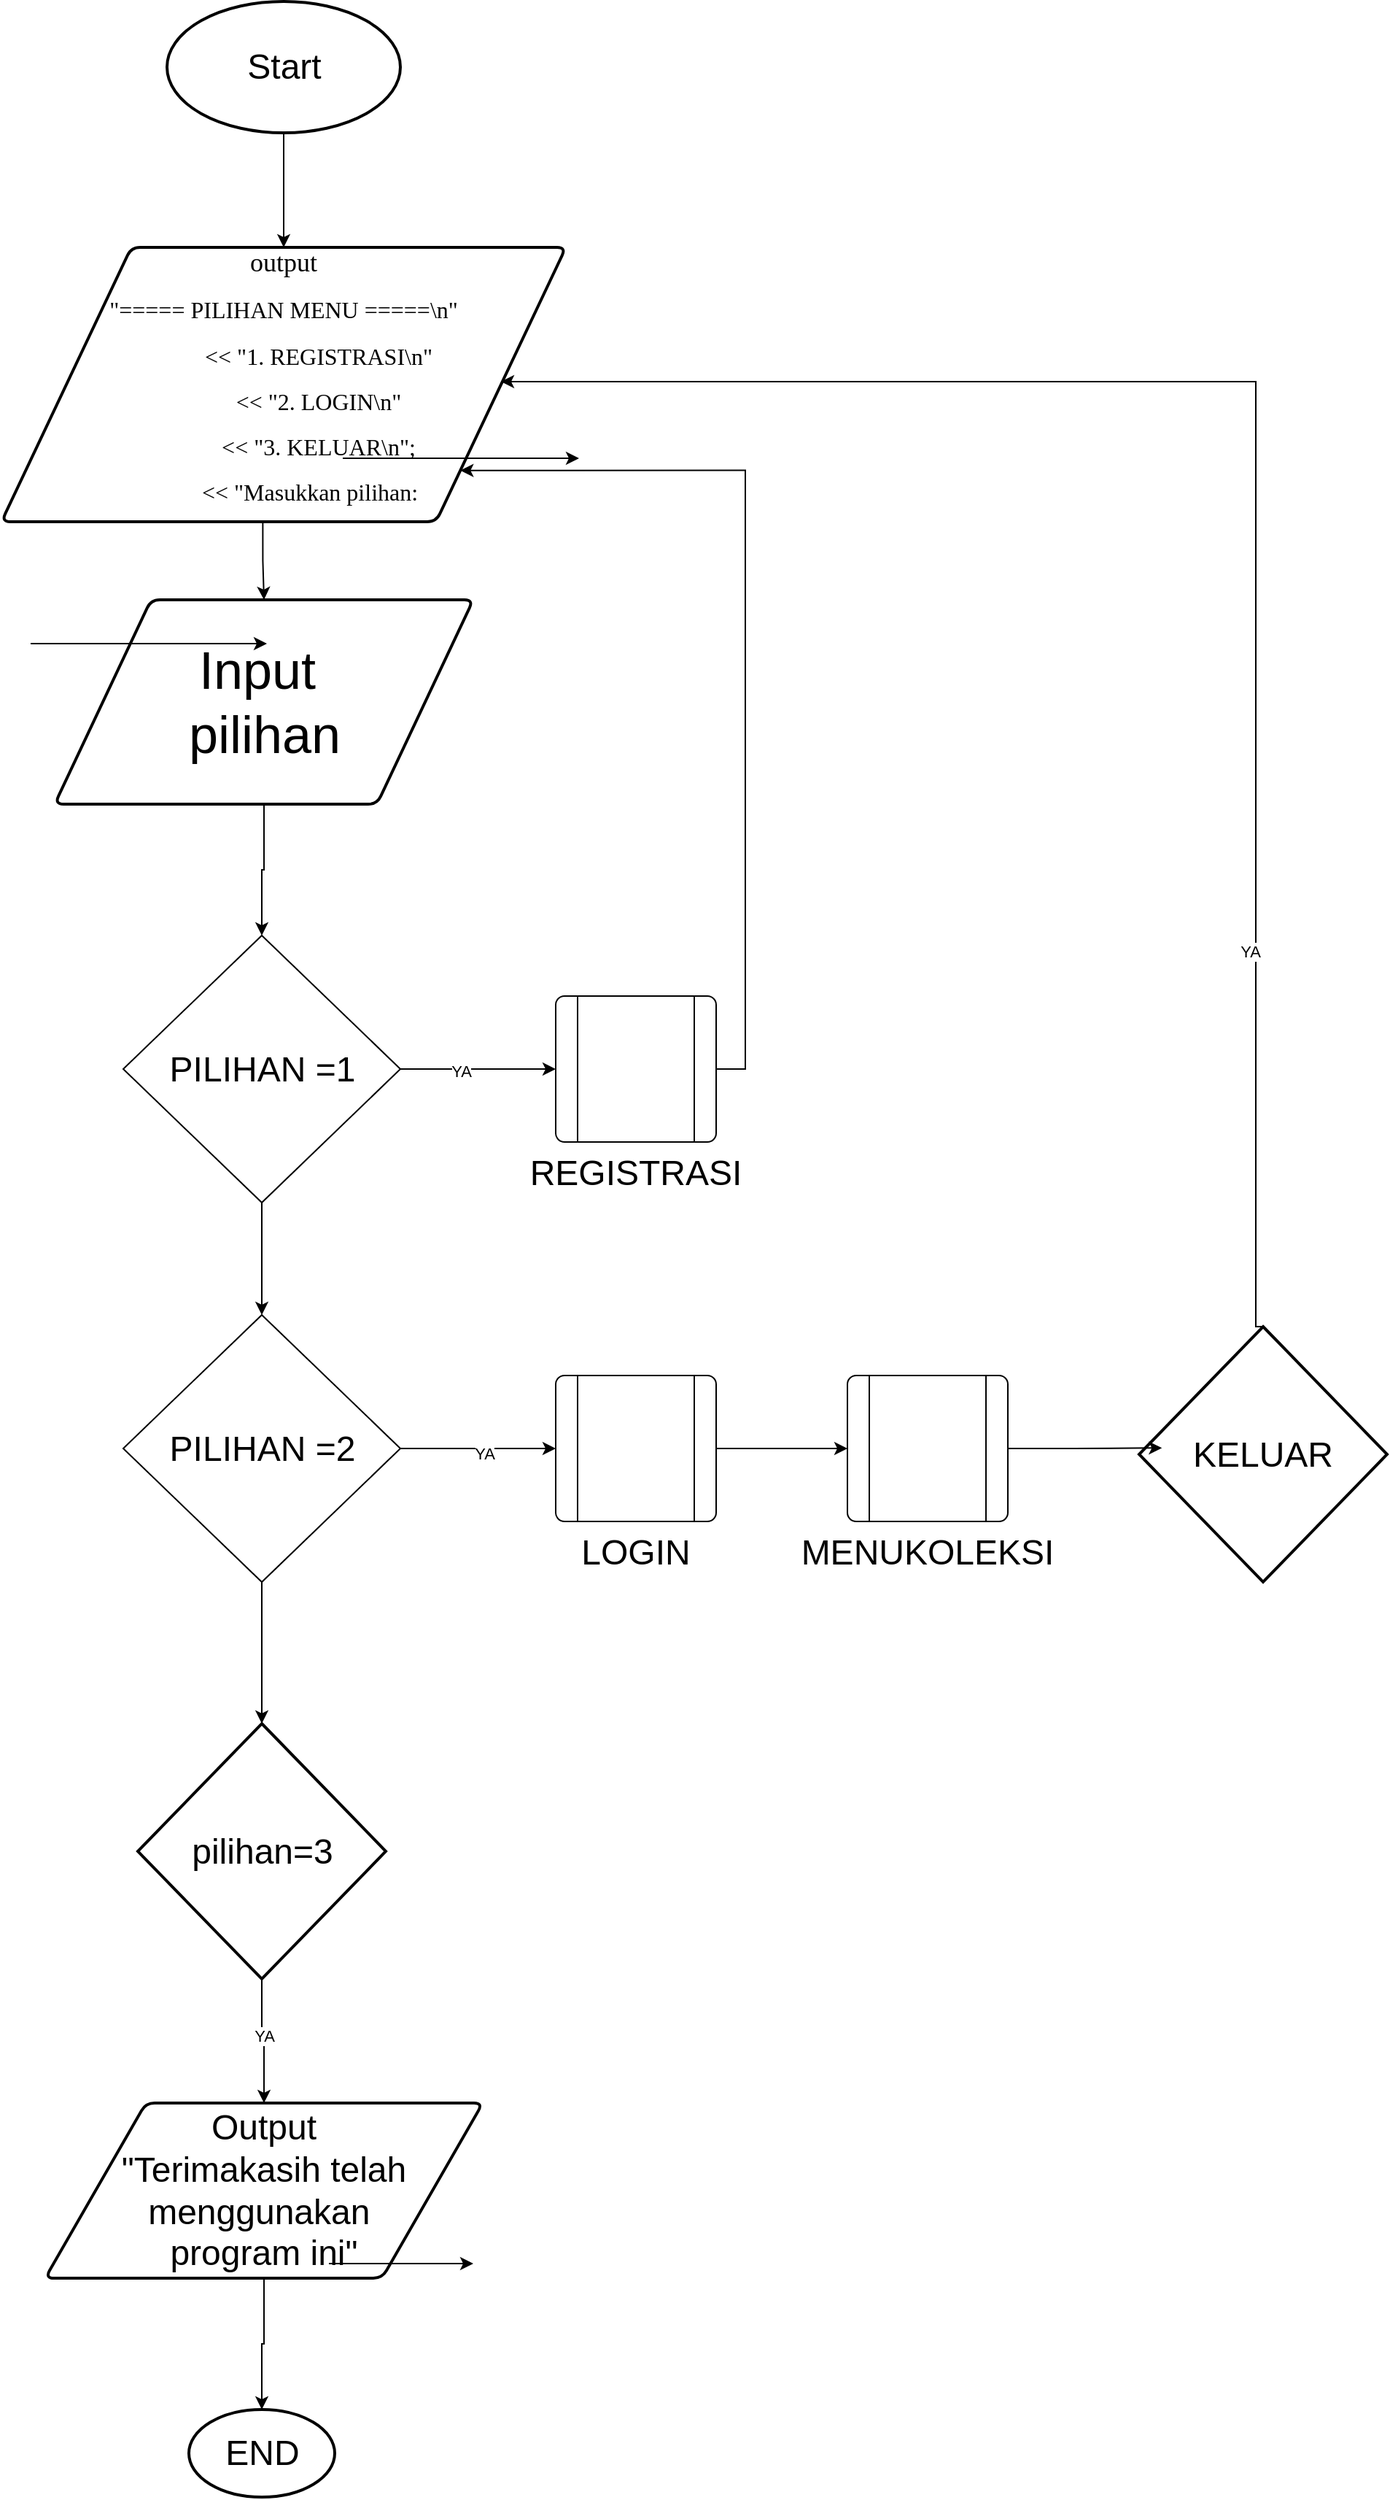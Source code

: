 <mxfile version="24.7.17" pages="8">
  <diagram id="S_eeqjQVhEUBGZh5OQpP" name="START">
    <mxGraphModel dx="2836" dy="1560" grid="1" gridSize="10" guides="1" tooltips="1" connect="1" arrows="1" fold="1" page="1" pageScale="1" pageWidth="850" pageHeight="1100" math="0" shadow="0">
      <root>
        <mxCell id="0" />
        <mxCell id="1" parent="0" />
        <mxCell id="vAcwwldiIX50TO4L0e-K-1" style="edgeStyle=orthogonalEdgeStyle;rounded=0;orthogonalLoop=1;jettySize=auto;html=1;exitX=0.5;exitY=1;exitDx=0;exitDy=0;exitPerimeter=0;entryX=0.5;entryY=0;entryDx=0;entryDy=0;" parent="1" source="kXSc95PkOBAA7xl_mvKd-1" target="U0N8JdJp5fVZQ48i8LtU-1" edge="1">
          <mxGeometry relative="1" as="geometry" />
        </mxCell>
        <mxCell id="kXSc95PkOBAA7xl_mvKd-1" value="&lt;font style=&quot;font-size: 24px;&quot;&gt;Start&lt;/font&gt;" style="strokeWidth=2;html=1;shape=mxgraph.flowchart.start_1;whiteSpace=wrap;" parent="1" vertex="1">
          <mxGeometry x="233.5" y="190" width="160" height="90" as="geometry" />
        </mxCell>
        <mxCell id="eGZsC5xMXP7g0uXH925A-7" style="edgeStyle=orthogonalEdgeStyle;rounded=0;orthogonalLoop=1;jettySize=auto;html=1;exitX=0.463;exitY=0.991;exitDx=0;exitDy=0;entryX=0.5;entryY=0;entryDx=0;entryDy=0;exitPerimeter=0;" parent="1" source="U0N8JdJp5fVZQ48i8LtU-1" target="eGZsC5xMXP7g0uXH925A-4" edge="1">
          <mxGeometry relative="1" as="geometry" />
        </mxCell>
        <mxCell id="U0N8JdJp5fVZQ48i8LtU-1" value="&lt;font face=&quot;Times New Roman&quot; style=&quot;font-size: 18px;&quot;&gt;output&lt;/font&gt;&lt;div&gt;&lt;p dir=&quot;ltr&quot; class=&quot;selectable-text copyable-text x15bjb6t x1n2onr6&quot;&gt;&lt;span style=&quot;white-space-collapse: preserve;&quot; class=&quot;selectable-text copyable-text false&quot;&gt;&lt;font size=&quot;3&quot; face=&quot;uEEuzTw2esKfjolq162l&quot;&gt;&quot;===== PILIHAN MENU =====\n&quot;&lt;/font&gt;&lt;/span&gt;&lt;/p&gt;&lt;p dir=&quot;ltr&quot; class=&quot;selectable-text copyable-text x15bjb6t x1n2onr6&quot;&gt;&lt;span style=&quot;white-space-collapse: preserve;&quot; class=&quot;selectable-text copyable-text false&quot;&gt;&lt;font size=&quot;3&quot; face=&quot;uEEuzTw2esKfjolq162l&quot;&gt;            &amp;lt;&amp;lt; &quot;1. REGISTRASI\n&quot;&lt;/font&gt;&lt;/span&gt;&lt;/p&gt;&lt;p dir=&quot;ltr&quot; class=&quot;selectable-text copyable-text x15bjb6t x1n2onr6&quot;&gt;&lt;span style=&quot;white-space-collapse: preserve;&quot; class=&quot;selectable-text copyable-text false&quot;&gt;&lt;font size=&quot;3&quot; face=&quot;uEEuzTw2esKfjolq162l&quot;&gt;            &amp;lt;&amp;lt; &quot;2. LOGIN\n&quot;&lt;/font&gt;&lt;/span&gt;&lt;/p&gt;&lt;p dir=&quot;ltr&quot; class=&quot;selectable-text copyable-text x15bjb6t x1n2onr6&quot;&gt;&lt;span style=&quot;white-space-collapse: preserve;&quot; class=&quot;selectable-text copyable-text false&quot;&gt;&lt;font size=&quot;3&quot; face=&quot;uEEuzTw2esKfjolq162l&quot;&gt;            &amp;lt;&amp;lt; &quot;3. KELUAR\n&quot;;&lt;/font&gt;&lt;/span&gt;&lt;/p&gt;&lt;p dir=&quot;ltr&quot; class=&quot;selectable-text copyable-text x15bjb6t x1n2onr6&quot;&gt;&lt;span style=&quot;white-space-collapse: preserve;&quot; class=&quot;selectable-text copyable-text false&quot;&gt;&lt;font size=&quot;3&quot; face=&quot;uEEuzTw2esKfjolq162l&quot;&gt;         &amp;lt;&amp;lt; &quot;Masukkan pilihan:&lt;/font&gt;&lt;/span&gt;&lt;/p&gt;&lt;/div&gt;" style="shape=parallelogram;html=1;strokeWidth=2;perimeter=parallelogramPerimeter;whiteSpace=wrap;rounded=1;arcSize=12;size=0.23;align=center;" parent="1" vertex="1">
          <mxGeometry x="120" y="358.5" width="387" height="188" as="geometry" />
        </mxCell>
        <mxCell id="U0N8JdJp5fVZQ48i8LtU-2" value="" style="endArrow=classic;html=1;rounded=0;" parent="1" edge="1">
          <mxGeometry width="50" height="50" relative="1" as="geometry">
            <mxPoint x="354" y="503" as="sourcePoint" />
            <mxPoint x="516" y="503" as="targetPoint" />
          </mxGeometry>
        </mxCell>
        <mxCell id="eGZsC5xMXP7g0uXH925A-10" style="edgeStyle=orthogonalEdgeStyle;rounded=0;orthogonalLoop=1;jettySize=auto;html=1;exitX=0.5;exitY=1;exitDx=0;exitDy=0;entryX=0.5;entryY=0;entryDx=0;entryDy=0;" parent="1" source="eGZsC5xMXP7g0uXH925A-4" target="ylRLhpwwB9inFQS3z3Xw-1" edge="1">
          <mxGeometry relative="1" as="geometry">
            <mxPoint x="987.005" y="450" as="targetPoint" />
          </mxGeometry>
        </mxCell>
        <mxCell id="eGZsC5xMXP7g0uXH925A-4" value="&lt;font style=&quot;font-size: 36px;&quot;&gt;Input&amp;nbsp;&lt;/font&gt;&lt;div&gt;&lt;font style=&quot;font-size: 36px;&quot;&gt;pilihan&lt;/font&gt;&lt;/div&gt;" style="shape=parallelogram;html=1;strokeWidth=2;perimeter=parallelogramPerimeter;whiteSpace=wrap;rounded=1;arcSize=12;size=0.23;" parent="1" vertex="1">
          <mxGeometry x="156.5" y="600" width="287" height="140" as="geometry" />
        </mxCell>
        <mxCell id="eGZsC5xMXP7g0uXH925A-5" value="" style="endArrow=classic;html=1;rounded=0;" parent="1" edge="1">
          <mxGeometry width="50" height="50" relative="1" as="geometry">
            <mxPoint x="140" y="630" as="sourcePoint" />
            <mxPoint x="302" y="630" as="targetPoint" />
          </mxGeometry>
        </mxCell>
        <mxCell id="eGZsC5xMXP7g0uXH925A-12" style="edgeStyle=orthogonalEdgeStyle;rounded=0;orthogonalLoop=1;jettySize=auto;html=1;exitX=0.5;exitY=1;exitDx=0;exitDy=0;entryX=0.5;entryY=0;entryDx=0;entryDy=0;" parent="1" source="ylRLhpwwB9inFQS3z3Xw-1" target="xe-PgyKSs9qya2i3_vWZ-1" edge="1">
          <mxGeometry relative="1" as="geometry">
            <mxPoint x="469.995" y="990.5" as="sourcePoint" />
            <mxPoint x="536" y="991.5" as="targetPoint" />
          </mxGeometry>
        </mxCell>
        <mxCell id="oNfiK4DyPY4c7tZGKxfW-2" style="edgeStyle=orthogonalEdgeStyle;rounded=0;orthogonalLoop=1;jettySize=auto;html=1;exitX=1;exitY=0.5;exitDx=0;exitDy=0;entryX=0;entryY=0.5;entryDx=0;entryDy=0;" parent="1" source="ylRLhpwwB9inFQS3z3Xw-1" target="oNfiK4DyPY4c7tZGKxfW-1" edge="1">
          <mxGeometry relative="1" as="geometry" />
        </mxCell>
        <mxCell id="d_J7iniEXSTK4A_8MA91-9" value="YA" style="edgeLabel;html=1;align=center;verticalAlign=middle;resizable=0;points=[];" parent="oNfiK4DyPY4c7tZGKxfW-2" vertex="1" connectable="0">
          <mxGeometry x="-0.247" y="-1" relative="1" as="geometry">
            <mxPoint x="1" as="offset" />
          </mxGeometry>
        </mxCell>
        <mxCell id="ylRLhpwwB9inFQS3z3Xw-1" value="&lt;font style=&quot;font-size: 24px;&quot;&gt;PILIHAN =1&lt;/font&gt;" style="rhombus;whiteSpace=wrap;html=1;" parent="1" vertex="1">
          <mxGeometry x="203.5" y="830" width="190" height="183" as="geometry" />
        </mxCell>
        <mxCell id="csK7JKdNPUk5LN-QbPyr-1" style="edgeStyle=orthogonalEdgeStyle;rounded=0;orthogonalLoop=1;jettySize=auto;html=1;exitX=1;exitY=0.5;exitDx=0;exitDy=0;entryX=1;entryY=1;entryDx=0;entryDy=0;" parent="1" source="oNfiK4DyPY4c7tZGKxfW-1" target="U0N8JdJp5fVZQ48i8LtU-1" edge="1">
          <mxGeometry relative="1" as="geometry">
            <Array as="points">
              <mxPoint x="630" y="922" />
              <mxPoint x="630" y="511" />
            </Array>
          </mxGeometry>
        </mxCell>
        <mxCell id="oNfiK4DyPY4c7tZGKxfW-1" value="&lt;font style=&quot;font-size: 24px;&quot;&gt;REGISTRASI&lt;/font&gt;" style="verticalLabelPosition=bottom;verticalAlign=top;html=1;shape=process;whiteSpace=wrap;rounded=1;size=0.14;arcSize=6;" parent="1" vertex="1">
          <mxGeometry x="500" y="871.5" width="110" height="100" as="geometry" />
        </mxCell>
        <mxCell id="xe-PgyKSs9qya2i3_vWZ-3" style="edgeStyle=orthogonalEdgeStyle;rounded=0;orthogonalLoop=1;jettySize=auto;html=1;exitX=1;exitY=0.5;exitDx=0;exitDy=0;entryX=0;entryY=0.5;entryDx=0;entryDy=0;" parent="1" source="xe-PgyKSs9qya2i3_vWZ-1" target="xe-PgyKSs9qya2i3_vWZ-2" edge="1">
          <mxGeometry relative="1" as="geometry" />
        </mxCell>
        <mxCell id="d_J7iniEXSTK4A_8MA91-10" value="YA" style="edgeLabel;html=1;align=center;verticalAlign=middle;resizable=0;points=[];" parent="xe-PgyKSs9qya2i3_vWZ-3" vertex="1" connectable="0">
          <mxGeometry x="0.096" y="-3" relative="1" as="geometry">
            <mxPoint x="-1" as="offset" />
          </mxGeometry>
        </mxCell>
        <mxCell id="xe-PgyKSs9qya2i3_vWZ-1" value="&lt;font style=&quot;font-size: 24px;&quot;&gt;PILIHAN =2&lt;/font&gt;" style="rhombus;whiteSpace=wrap;html=1;" parent="1" vertex="1">
          <mxGeometry x="203.5" y="1090" width="190" height="183" as="geometry" />
        </mxCell>
        <mxCell id="d_J7iniEXSTK4A_8MA91-4" style="edgeStyle=orthogonalEdgeStyle;rounded=0;orthogonalLoop=1;jettySize=auto;html=1;exitX=1;exitY=0.5;exitDx=0;exitDy=0;entryX=0;entryY=0.5;entryDx=0;entryDy=0;" parent="1" source="xe-PgyKSs9qya2i3_vWZ-2" target="d_J7iniEXSTK4A_8MA91-3" edge="1">
          <mxGeometry relative="1" as="geometry" />
        </mxCell>
        <mxCell id="xe-PgyKSs9qya2i3_vWZ-2" value="&lt;font style=&quot;font-size: 24px;&quot;&gt;LOGIN&lt;/font&gt;" style="verticalLabelPosition=bottom;verticalAlign=top;html=1;shape=process;whiteSpace=wrap;rounded=1;size=0.14;arcSize=6;" parent="1" vertex="1">
          <mxGeometry x="500" y="1131.5" width="110" height="100" as="geometry" />
        </mxCell>
        <mxCell id="L2KuTdCWfVRMFpdWzozT-2" style="edgeStyle=orthogonalEdgeStyle;rounded=0;orthogonalLoop=1;jettySize=auto;html=1;exitX=0.5;exitY=1;exitDx=0;exitDy=0;exitPerimeter=0;entryX=0.5;entryY=0;entryDx=0;entryDy=0;" parent="1" source="L2KuTdCWfVRMFpdWzozT-3" target="L2KuTdCWfVRMFpdWzozT-5" edge="1">
          <mxGeometry relative="1" as="geometry" />
        </mxCell>
        <mxCell id="d_J7iniEXSTK4A_8MA91-11" value="YA" style="edgeLabel;html=1;align=center;verticalAlign=middle;resizable=0;points=[];" parent="L2KuTdCWfVRMFpdWzozT-2" vertex="1" connectable="0">
          <mxGeometry x="-0.105" y="1" relative="1" as="geometry">
            <mxPoint as="offset" />
          </mxGeometry>
        </mxCell>
        <mxCell id="L2KuTdCWfVRMFpdWzozT-3" value="&lt;font style=&quot;font-size: 24px;&quot;&gt;pilihan=3&lt;/font&gt;" style="strokeWidth=2;html=1;shape=mxgraph.flowchart.decision;whiteSpace=wrap;" parent="1" vertex="1">
          <mxGeometry x="213.5" y="1370" width="170" height="175" as="geometry" />
        </mxCell>
        <mxCell id="L2KuTdCWfVRMFpdWzozT-5" value="&lt;div&gt;&lt;font style=&quot;font-size: 24px;&quot;&gt;Output&lt;/font&gt;&lt;/div&gt;&lt;div&gt;&lt;font style=&quot;font-size: 24px;&quot;&gt;&quot;Terimakasih telah menggunakan&amp;nbsp;&lt;/font&gt;&lt;/div&gt;&lt;div&gt;&lt;font style=&quot;font-size: 24px;&quot;&gt;program ini&quot;&lt;/font&gt;&lt;/div&gt;" style="shape=parallelogram;html=1;strokeWidth=2;perimeter=parallelogramPerimeter;whiteSpace=wrap;rounded=1;arcSize=12;size=0.23;" parent="1" vertex="1">
          <mxGeometry x="150" y="1630" width="300" height="120" as="geometry" />
        </mxCell>
        <mxCell id="L2KuTdCWfVRMFpdWzozT-6" value="" style="endArrow=classic;html=1;rounded=0;" parent="1" edge="1">
          <mxGeometry width="50" height="50" relative="1" as="geometry">
            <mxPoint x="344.5" y="1740" as="sourcePoint" />
            <mxPoint x="443.5" y="1740" as="targetPoint" />
          </mxGeometry>
        </mxCell>
        <mxCell id="L2KuTdCWfVRMFpdWzozT-7" style="edgeStyle=orthogonalEdgeStyle;rounded=0;orthogonalLoop=1;jettySize=auto;html=1;exitX=0.5;exitY=1;exitDx=0;exitDy=0;entryX=0.5;entryY=0;entryDx=0;entryDy=0;entryPerimeter=0;" parent="1" source="xe-PgyKSs9qya2i3_vWZ-1" target="L2KuTdCWfVRMFpdWzozT-3" edge="1">
          <mxGeometry relative="1" as="geometry" />
        </mxCell>
        <mxCell id="d_J7iniEXSTK4A_8MA91-3" value="&lt;font style=&quot;font-size: 24px;&quot;&gt;MENUKOLEKSI&lt;/font&gt;" style="verticalLabelPosition=bottom;verticalAlign=top;html=1;shape=process;whiteSpace=wrap;rounded=1;size=0.14;arcSize=6;" parent="1" vertex="1">
          <mxGeometry x="700" y="1131.5" width="110" height="100" as="geometry" />
        </mxCell>
        <mxCell id="d_J7iniEXSTK4A_8MA91-7" style="edgeStyle=orthogonalEdgeStyle;rounded=0;orthogonalLoop=1;jettySize=auto;html=1;exitX=0.5;exitY=0;exitDx=0;exitDy=0;exitPerimeter=0;entryX=1;entryY=0.5;entryDx=0;entryDy=0;" parent="1" source="d_J7iniEXSTK4A_8MA91-5" edge="1">
          <mxGeometry relative="1" as="geometry">
            <mxPoint x="1125" y="1166.0" as="sourcePoint" />
            <mxPoint x="462.495" y="450.5" as="targetPoint" />
            <Array as="points">
              <mxPoint x="980" y="1098" />
              <mxPoint x="980" y="450" />
            </Array>
          </mxGeometry>
        </mxCell>
        <mxCell id="d_J7iniEXSTK4A_8MA91-8" value="YA" style="edgeLabel;html=1;align=center;verticalAlign=middle;resizable=0;points=[];" parent="d_J7iniEXSTK4A_8MA91-7" vertex="1" connectable="0">
          <mxGeometry x="-0.551" y="4" relative="1" as="geometry">
            <mxPoint as="offset" />
          </mxGeometry>
        </mxCell>
        <mxCell id="d_J7iniEXSTK4A_8MA91-5" value="&lt;font style=&quot;font-size: 24px;&quot;&gt;KELUAR&lt;/font&gt;" style="strokeWidth=2;html=1;shape=mxgraph.flowchart.decision;whiteSpace=wrap;" parent="1" vertex="1">
          <mxGeometry x="900" y="1098" width="170" height="175" as="geometry" />
        </mxCell>
        <mxCell id="d_J7iniEXSTK4A_8MA91-6" style="edgeStyle=orthogonalEdgeStyle;rounded=0;orthogonalLoop=1;jettySize=auto;html=1;exitX=1;exitY=0.5;exitDx=0;exitDy=0;entryX=0.092;entryY=0.475;entryDx=0;entryDy=0;entryPerimeter=0;" parent="1" source="d_J7iniEXSTK4A_8MA91-3" target="d_J7iniEXSTK4A_8MA91-5" edge="1">
          <mxGeometry relative="1" as="geometry" />
        </mxCell>
        <mxCell id="d_J7iniEXSTK4A_8MA91-12" value="&lt;font style=&quot;font-size: 24px;&quot;&gt;END&lt;/font&gt;" style="strokeWidth=2;html=1;shape=mxgraph.flowchart.start_1;whiteSpace=wrap;" parent="1" vertex="1">
          <mxGeometry x="248.5" y="1840" width="100" height="60" as="geometry" />
        </mxCell>
        <mxCell id="d_J7iniEXSTK4A_8MA91-13" style="edgeStyle=orthogonalEdgeStyle;rounded=0;orthogonalLoop=1;jettySize=auto;html=1;exitX=0.5;exitY=1;exitDx=0;exitDy=0;entryX=0.5;entryY=0;entryDx=0;entryDy=0;entryPerimeter=0;" parent="1" source="L2KuTdCWfVRMFpdWzozT-5" target="d_J7iniEXSTK4A_8MA91-12" edge="1">
          <mxGeometry relative="1" as="geometry" />
        </mxCell>
      </root>
    </mxGraphModel>
  </diagram>
  <diagram id="AptxOJQ6cAX9dEZWyuxg" name="REGISTRASI">
    <mxGraphModel dx="5954" dy="1708" grid="1" gridSize="10" guides="1" tooltips="1" connect="1" arrows="1" fold="1" page="1" pageScale="1" pageWidth="850" pageHeight="1100" math="0" shadow="0">
      <root>
        <mxCell id="0" />
        <mxCell id="1" parent="0" />
        <mxCell id="sPs_B0SzUMHoR-HpAtFJ-5" style="edgeStyle=orthogonalEdgeStyle;rounded=0;orthogonalLoop=1;jettySize=auto;html=1;exitX=0.5;exitY=1;exitDx=0;exitDy=0;entryX=0.5;entryY=0;entryDx=0;entryDy=0;" edge="1" parent="1" source="EglkgSlWikKpP5SOnafz-5" target="EglkgSlWikKpP5SOnafz-8">
          <mxGeometry relative="1" as="geometry" />
        </mxCell>
        <mxCell id="EglkgSlWikKpP5SOnafz-5" value="&lt;font style=&quot;font-size: 24px;&quot;&gt;Input&amp;nbsp;&lt;/font&gt;&lt;div&gt;&lt;font style=&quot;font-size: 24px;&quot;&gt;namapengguna&lt;/font&gt;&lt;/div&gt;" style="shape=parallelogram;html=1;strokeWidth=2;perimeter=parallelogramPerimeter;whiteSpace=wrap;rounded=1;arcSize=12;size=0.23;" parent="1" vertex="1">
          <mxGeometry x="-195" y="1686.25" width="240" height="120" as="geometry" />
        </mxCell>
        <mxCell id="sPs_B0SzUMHoR-HpAtFJ-6" style="edgeStyle=orthogonalEdgeStyle;rounded=0;orthogonalLoop=1;jettySize=auto;html=1;exitX=1;exitY=0.5;exitDx=0;exitDy=0;entryX=0;entryY=0.5;entryDx=0;entryDy=0;" edge="1" parent="1" source="EglkgSlWikKpP5SOnafz-8" target="EglkgSlWikKpP5SOnafz-11">
          <mxGeometry relative="1" as="geometry" />
        </mxCell>
        <mxCell id="sPs_B0SzUMHoR-HpAtFJ-7" value="YA" style="edgeLabel;html=1;align=center;verticalAlign=middle;resizable=0;points=[];" vertex="1" connectable="0" parent="sPs_B0SzUMHoR-HpAtFJ-6">
          <mxGeometry x="0.011" y="2" relative="1" as="geometry">
            <mxPoint as="offset" />
          </mxGeometry>
        </mxCell>
        <mxCell id="sPs_B0SzUMHoR-HpAtFJ-9" style="edgeStyle=orthogonalEdgeStyle;rounded=0;orthogonalLoop=1;jettySize=auto;html=1;exitX=0.5;exitY=1;exitDx=0;exitDy=0;entryX=0.5;entryY=0;entryDx=0;entryDy=0;" edge="1" parent="1" source="EglkgSlWikKpP5SOnafz-8" target="EglkgSlWikKpP5SOnafz-16">
          <mxGeometry relative="1" as="geometry" />
        </mxCell>
        <mxCell id="sPs_B0SzUMHoR-HpAtFJ-13" value="TIDAK" style="edgeLabel;html=1;align=center;verticalAlign=middle;resizable=0;points=[];" vertex="1" connectable="0" parent="sPs_B0SzUMHoR-HpAtFJ-9">
          <mxGeometry x="-0.191" y="6" relative="1" as="geometry">
            <mxPoint as="offset" />
          </mxGeometry>
        </mxCell>
        <mxCell id="EglkgSlWikKpP5SOnafz-8" value="&lt;div style=&quot;color: rgb(204, 204, 204); background-color: rgb(31, 31, 31); font-family: Consolas, &amp;quot;Courier New&amp;quot;, monospace; line-height: 19px; white-space: pre;&quot;&gt;&lt;font style=&quot;font-size: 24px;&quot;&gt;&lt;span style=&quot;color: rgb(156, 220, 254);&quot;&gt;pengguna&lt;/span&gt;[&lt;span style=&quot;color: rgb(156, 220, 254);&quot;&gt;i&lt;/span&gt;].&lt;span style=&quot;color: rgb(156, 220, 254);&quot;&gt;usr&lt;/span&gt; &lt;/font&gt;&lt;/div&gt;&lt;div style=&quot;color: rgb(204, 204, 204); background-color: rgb(31, 31, 31); font-family: Consolas, &amp;quot;Courier New&amp;quot;, monospace; line-height: 19px; white-space: pre;&quot;&gt;&lt;font style=&quot;&quot;&gt;&lt;span style=&quot;font-size: 18px; color: rgb(220, 220, 170);&quot;&gt;==&lt;/span&gt;&lt;span style=&quot;font-size: 18px;&quot;&gt; &lt;/span&gt;&lt;span style=&quot;color: rgb(156, 220, 254);&quot;&gt;&lt;font style=&quot;font-size: 24px;&quot;&gt;namaPengguna&lt;/font&gt;&lt;/span&gt;&lt;/font&gt;&lt;/div&gt;" style="rhombus;whiteSpace=wrap;html=1;" parent="1" vertex="1">
          <mxGeometry x="-185" y="1880" width="220" height="210" as="geometry" />
        </mxCell>
        <mxCell id="EglkgSlWikKpP5SOnafz-9" value="" style="endArrow=classic;html=1;rounded=0;" parent="1" edge="1">
          <mxGeometry width="50" height="50" relative="1" as="geometry">
            <mxPoint x="-57.5" y="1704.75" as="sourcePoint" />
            <mxPoint x="104.5" y="1704.75" as="targetPoint" />
          </mxGeometry>
        </mxCell>
        <mxCell id="sPs_B0SzUMHoR-HpAtFJ-8" style="edgeStyle=orthogonalEdgeStyle;rounded=0;orthogonalLoop=1;jettySize=auto;html=1;exitX=1;exitY=0.75;exitDx=0;exitDy=0;entryX=1;entryY=0.5;entryDx=0;entryDy=0;" edge="1" parent="1" source="EglkgSlWikKpP5SOnafz-11" target="EglkgSlWikKpP5SOnafz-5">
          <mxGeometry relative="1" as="geometry">
            <Array as="points">
              <mxPoint x="560" y="2009" />
              <mxPoint x="560" y="1746" />
            </Array>
          </mxGeometry>
        </mxCell>
        <mxCell id="EglkgSlWikKpP5SOnafz-11" value="&lt;span style=&quot;font-size: 24px;&quot;&gt;Output&lt;/span&gt;&lt;div&gt;&lt;span style=&quot;font-size: 24px;&quot;&gt;Nama pengguna sudah&amp;nbsp;&lt;/span&gt;&lt;/div&gt;&lt;div&gt;&lt;span style=&quot;font-size: 24px;&quot;&gt;digunakan, silahkan&lt;/span&gt;&lt;/div&gt;&lt;div&gt;&lt;span style=&quot;font-size: 24px;&quot;&gt;coba lagi&lt;/span&gt;&lt;/div&gt;" style="shape=parallelogram;html=1;strokeWidth=2;perimeter=parallelogramPerimeter;whiteSpace=wrap;rounded=1;arcSize=12;size=0.23;" parent="1" vertex="1">
          <mxGeometry x="110" y="1915" width="400" height="140" as="geometry" />
        </mxCell>
        <mxCell id="EglkgSlWikKpP5SOnafz-12" value="" style="endArrow=classic;html=1;rounded=0;" parent="1" edge="1">
          <mxGeometry width="50" height="50" relative="1" as="geometry">
            <mxPoint x="304" y="2045" as="sourcePoint" />
            <mxPoint x="466" y="2045" as="targetPoint" />
          </mxGeometry>
        </mxCell>
        <mxCell id="sPs_B0SzUMHoR-HpAtFJ-10" style="edgeStyle=orthogonalEdgeStyle;rounded=0;orthogonalLoop=1;jettySize=auto;html=1;exitX=0.5;exitY=1;exitDx=0;exitDy=0;" edge="1" parent="1" source="EglkgSlWikKpP5SOnafz-16" target="EglkgSlWikKpP5SOnafz-26">
          <mxGeometry relative="1" as="geometry" />
        </mxCell>
        <mxCell id="EglkgSlWikKpP5SOnafz-16" value="&lt;font style=&quot;font-size: 36px;&quot;&gt;Input&amp;nbsp;&lt;/font&gt;&lt;div&gt;&lt;font style=&quot;font-size: 36px;&quot;&gt;kata sandi&lt;/font&gt;&lt;/div&gt;" style="shape=parallelogram;html=1;strokeWidth=2;perimeter=parallelogramPerimeter;whiteSpace=wrap;rounded=1;arcSize=12;size=0.23;" parent="1" vertex="1">
          <mxGeometry x="-219" y="2206.25" width="287" height="140" as="geometry" />
        </mxCell>
        <mxCell id="EglkgSlWikKpP5SOnafz-18" value="" style="endArrow=classic;html=1;rounded=0;" parent="1" edge="1">
          <mxGeometry width="50" height="50" relative="1" as="geometry">
            <mxPoint x="-230" y="2234.75" as="sourcePoint" />
            <mxPoint x="-68" y="2234.75" as="targetPoint" />
          </mxGeometry>
        </mxCell>
        <mxCell id="sPs_B0SzUMHoR-HpAtFJ-2" style="edgeStyle=orthogonalEdgeStyle;rounded=0;orthogonalLoop=1;jettySize=auto;html=1;exitX=1;exitY=0.5;exitDx=0;exitDy=0;entryX=0;entryY=0.5;entryDx=0;entryDy=0;" edge="1" parent="1" source="EglkgSlWikKpP5SOnafz-21" target="EglkgSlWikKpP5SOnafz-22">
          <mxGeometry relative="1" as="geometry" />
        </mxCell>
        <mxCell id="sPs_B0SzUMHoR-HpAtFJ-3" value="YA" style="edgeLabel;html=1;align=center;verticalAlign=middle;resizable=0;points=[];" vertex="1" connectable="0" parent="sPs_B0SzUMHoR-HpAtFJ-2">
          <mxGeometry x="-0.071" relative="1" as="geometry">
            <mxPoint x="1" as="offset" />
          </mxGeometry>
        </mxCell>
        <mxCell id="sPs_B0SzUMHoR-HpAtFJ-4" style="edgeStyle=orthogonalEdgeStyle;rounded=0;orthogonalLoop=1;jettySize=auto;html=1;exitX=0.5;exitY=1;exitDx=0;exitDy=0;entryX=0.5;entryY=0;entryDx=0;entryDy=0;" edge="1" parent="1" source="EglkgSlWikKpP5SOnafz-21" target="EglkgSlWikKpP5SOnafz-5">
          <mxGeometry relative="1" as="geometry" />
        </mxCell>
        <mxCell id="sPs_B0SzUMHoR-HpAtFJ-14" value="TIDAK" style="edgeLabel;html=1;align=center;verticalAlign=middle;resizable=0;points=[];" vertex="1" connectable="0" parent="sPs_B0SzUMHoR-HpAtFJ-4">
          <mxGeometry x="-0.211" y="-1" relative="1" as="geometry">
            <mxPoint as="offset" />
          </mxGeometry>
        </mxCell>
        <mxCell id="EglkgSlWikKpP5SOnafz-21" value="&lt;font style=&quot;font-size: 18px;&quot;&gt;JumlahPengguna=&lt;/font&gt;&lt;div&gt;&lt;font style=&quot;font-size: 18px;&quot;&gt;Max&lt;/font&gt;&lt;/div&gt;" style="rhombus;whiteSpace=wrap;html=1;" parent="1" vertex="1">
          <mxGeometry x="-170" y="1420" width="190" height="183" as="geometry" />
        </mxCell>
        <mxCell id="EglkgSlWikKpP5SOnafz-22" value="&lt;span style=&quot;font-size: 24px;&quot;&gt;output&lt;/span&gt;&lt;div&gt;&lt;span style=&quot;font-size: 24px;&quot;&gt;&quot;batas registrasi&lt;/span&gt;&lt;/div&gt;&lt;div&gt;&lt;span style=&quot;font-size: 24px;&quot;&gt;telah penuh&quot;&lt;/span&gt;&lt;/div&gt;" style="shape=parallelogram;html=1;strokeWidth=2;perimeter=parallelogramPerimeter;whiteSpace=wrap;rounded=1;arcSize=12;size=0.23;" parent="1" vertex="1">
          <mxGeometry x="130" y="1441.5" width="287" height="140" as="geometry" />
        </mxCell>
        <mxCell id="EglkgSlWikKpP5SOnafz-23" value="" style="endArrow=classic;html=1;rounded=0;" parent="1" edge="1">
          <mxGeometry width="50" height="50" relative="1" as="geometry">
            <mxPoint x="280" y="1571.5" as="sourcePoint" />
            <mxPoint x="392" y="1571.5" as="targetPoint" />
          </mxGeometry>
        </mxCell>
        <mxCell id="sPs_B0SzUMHoR-HpAtFJ-16" style="edgeStyle=orthogonalEdgeStyle;rounded=0;orthogonalLoop=1;jettySize=auto;html=1;exitX=0.5;exitY=1;exitDx=0;exitDy=0;" edge="1" parent="1" source="EglkgSlWikKpP5SOnafz-26" target="sPs_B0SzUMHoR-HpAtFJ-15">
          <mxGeometry relative="1" as="geometry" />
        </mxCell>
        <mxCell id="EglkgSlWikKpP5SOnafz-26" value="&lt;p dir=&quot;ltr&quot; class=&quot;selectable-text copyable-text x15bjb6t x1n2onr6&quot;&gt;&lt;span style=&quot;white-space-collapse: preserve;&quot; class=&quot;selectable-text copyable-text false&quot;&gt;&lt;font style=&quot;font-size: 18px;&quot;&gt;    pengguna[jumlahPengguna].usr = namaPengguna;&lt;/font&gt;&lt;/span&gt;&lt;/p&gt;&lt;p dir=&quot;ltr&quot; class=&quot;selectable-text copyable-text x15bjb6t x1n2onr6&quot;&gt;&lt;span style=&quot;white-space-collapse: preserve;&quot; class=&quot;selectable-text copyable-text false&quot;&gt;&lt;font size=&quot;3&quot;&gt;                        pengguna[jumlahPengguna].pw = kataSandi;&lt;/font&gt;&lt;/span&gt;&lt;/p&gt;&lt;p dir=&quot;ltr&quot; class=&quot;selectable-text copyable-text x15bjb6t x1n2onr6&quot;&gt;&lt;span style=&quot;white-space-collapse: preserve;&quot; class=&quot;selectable-text copyable-text false&quot;&gt;&lt;font size=&quot;3&quot;&gt;                        jumlahPengguna++;&lt;/font&gt;&lt;/span&gt;&lt;/p&gt;" style="rounded=1;whiteSpace=wrap;html=1;absoluteArcSize=1;arcSize=14;strokeWidth=2;" parent="1" vertex="1">
          <mxGeometry x="-220.99" y="2460" width="290" height="150" as="geometry" />
        </mxCell>
        <mxCell id="sPs_B0SzUMHoR-HpAtFJ-1" style="edgeStyle=orthogonalEdgeStyle;rounded=0;orthogonalLoop=1;jettySize=auto;html=1;exitX=0.5;exitY=1;exitDx=0;exitDy=0;exitPerimeter=0;entryX=0.5;entryY=0;entryDx=0;entryDy=0;" edge="1" parent="1" source="EglkgSlWikKpP5SOnafz-28" target="EglkgSlWikKpP5SOnafz-21">
          <mxGeometry relative="1" as="geometry" />
        </mxCell>
        <mxCell id="EglkgSlWikKpP5SOnafz-28" value="&lt;font style=&quot;font-size: 24px;&quot;&gt;REGISTRASI()&lt;/font&gt;" style="strokeWidth=2;html=1;shape=mxgraph.flowchart.start_2;whiteSpace=wrap;" parent="1" vertex="1">
          <mxGeometry x="-165" y="1230" width="185" height="100" as="geometry" />
        </mxCell>
        <mxCell id="sPs_B0SzUMHoR-HpAtFJ-11" value="&lt;font style=&quot;font-size: 24px;&quot;&gt;jumlah pengguna&lt;/font&gt;" style="strokeWidth=2;html=1;shape=mxgraph.flowchart.database;whiteSpace=wrap;" vertex="1" parent="1">
          <mxGeometry x="170" y="2455" width="120" height="160" as="geometry" />
        </mxCell>
        <mxCell id="sPs_B0SzUMHoR-HpAtFJ-12" style="edgeStyle=orthogonalEdgeStyle;rounded=0;orthogonalLoop=1;jettySize=auto;html=1;exitX=1;exitY=0.5;exitDx=0;exitDy=0;entryX=0;entryY=0.5;entryDx=0;entryDy=0;entryPerimeter=0;" edge="1" parent="1" source="EglkgSlWikKpP5SOnafz-26" target="sPs_B0SzUMHoR-HpAtFJ-11">
          <mxGeometry relative="1" as="geometry" />
        </mxCell>
        <mxCell id="sPs_B0SzUMHoR-HpAtFJ-15" value="&lt;span style=&quot;font-size: 24px;&quot;&gt;END&lt;/span&gt;" style="strokeWidth=2;html=1;shape=mxgraph.flowchart.start_2;whiteSpace=wrap;" vertex="1" parent="1">
          <mxGeometry x="-155" y="2690" width="160" height="100" as="geometry" />
        </mxCell>
      </root>
    </mxGraphModel>
  </diagram>
  <diagram id="C5RBs43oDa-KdzZeNtuy" name="Login">
    <mxGraphModel dx="6498" dy="2924" grid="1" gridSize="10" guides="1" tooltips="1" connect="1" arrows="1" fold="1" page="1" pageScale="1" pageWidth="827" pageHeight="1169" math="0" shadow="0">
      <root>
        <mxCell id="WIyWlLk6GJQsqaUBKTNV-0" />
        <mxCell id="WIyWlLk6GJQsqaUBKTNV-1" parent="WIyWlLk6GJQsqaUBKTNV-0" />
        <mxCell id="VuP4XENw9uIxVqtlQMHD-1" style="edgeStyle=orthogonalEdgeStyle;rounded=0;orthogonalLoop=1;jettySize=auto;html=1;exitX=0.5;exitY=1;exitDx=0;exitDy=0;entryX=0.5;entryY=0;entryDx=0;entryDy=0;" edge="1" parent="WIyWlLk6GJQsqaUBKTNV-1" source="ABVKABCqyXAfzfn8uoG_-32" target="ABVKABCqyXAfzfn8uoG_-35">
          <mxGeometry relative="1" as="geometry" />
        </mxCell>
        <mxCell id="ABVKABCqyXAfzfn8uoG_-32" value="&lt;font style=&quot;font-size: 36px;&quot;&gt;while percobaan&amp;lt;3&lt;/font&gt;" style="rounded=1;whiteSpace=wrap;html=1;absoluteArcSize=1;arcSize=14;strokeWidth=2;" parent="WIyWlLk6GJQsqaUBKTNV-1" vertex="1">
          <mxGeometry x="-3210" y="-490" width="270" height="130" as="geometry" />
        </mxCell>
        <mxCell id="ABVKABCqyXAfzfn8uoG_-35" value="&lt;font style=&quot;font-size: 24px;&quot;&gt;&lt;font style=&quot;&quot;&gt;Input&amp;nbsp;&lt;/font&gt;&lt;span style=&quot;background-color: initial;&quot;&gt;Username &amp;amp; Password&lt;/span&gt;&lt;/font&gt;" style="shape=parallelogram;html=1;strokeWidth=2;perimeter=parallelogramPerimeter;whiteSpace=wrap;rounded=1;arcSize=12;size=0.23;" parent="WIyWlLk6GJQsqaUBKTNV-1" vertex="1">
          <mxGeometry x="-3218.5" y="-269.5" width="287" height="140" as="geometry" />
        </mxCell>
        <mxCell id="ABVKABCqyXAfzfn8uoG_-36" value="" style="endArrow=classic;html=1;rounded=0;" parent="WIyWlLk6GJQsqaUBKTNV-1" edge="1">
          <mxGeometry width="50" height="50" relative="1" as="geometry">
            <mxPoint x="-3250" y="-250" as="sourcePoint" />
            <mxPoint x="-3088" y="-250" as="targetPoint" />
          </mxGeometry>
        </mxCell>
        <mxCell id="ABVKABCqyXAfzfn8uoG_-37" style="edgeStyle=orthogonalEdgeStyle;rounded=0;orthogonalLoop=1;jettySize=auto;html=1;exitX=1;exitY=0.5;exitDx=0;exitDy=0;exitPerimeter=0;entryX=0;entryY=0.5;entryDx=0;entryDy=0;" parent="WIyWlLk6GJQsqaUBKTNV-1" source="ABVKABCqyXAfzfn8uoG_-41" target="ABVKABCqyXAfzfn8uoG_-43" edge="1">
          <mxGeometry relative="1" as="geometry" />
        </mxCell>
        <mxCell id="VuP4XENw9uIxVqtlQMHD-8" value="TIDAK" style="edgeLabel;html=1;align=center;verticalAlign=middle;resizable=0;points=[];" vertex="1" connectable="0" parent="ABVKABCqyXAfzfn8uoG_-37">
          <mxGeometry x="-0.298" y="-2" relative="1" as="geometry">
            <mxPoint as="offset" />
          </mxGeometry>
        </mxCell>
        <mxCell id="zPLVQjLd71J1myCV8pdF-0" value="YA" style="edgeStyle=orthogonalEdgeStyle;rounded=0;orthogonalLoop=1;jettySize=auto;html=1;exitX=0.5;exitY=1;exitDx=0;exitDy=0;exitPerimeter=0;entryX=0.5;entryY=0;entryDx=0;entryDy=0;" parent="WIyWlLk6GJQsqaUBKTNV-1" source="ABVKABCqyXAfzfn8uoG_-41" target="ABVKABCqyXAfzfn8uoG_-45" edge="1">
          <mxGeometry relative="1" as="geometry" />
        </mxCell>
        <mxCell id="zPLVQjLd71J1myCV8pdF-1" value="ya" style="edgeLabel;html=1;align=center;verticalAlign=middle;resizable=0;points=[];" parent="zPLVQjLd71J1myCV8pdF-0" vertex="1" connectable="0">
          <mxGeometry x="-0.003" y="-4" relative="1" as="geometry">
            <mxPoint as="offset" />
          </mxGeometry>
        </mxCell>
        <mxCell id="ABVKABCqyXAfzfn8uoG_-41" value="&lt;font style=&quot;font-size: 24px;&quot;&gt;username=&lt;/font&gt;&lt;div&gt;&lt;font style=&quot;font-size: 24px;&quot;&gt;pengguna.usr&lt;/font&gt;&lt;/div&gt;&lt;div&gt;&lt;span style=&quot;font-size: 24px;&quot;&gt;&amp;amp;&amp;amp;&lt;br&gt;&lt;/span&gt;&lt;div&gt;&lt;font style=&quot;font-size: 24px;&quot;&gt;Password=&lt;/font&gt;&lt;/div&gt;&lt;div&gt;&lt;font style=&quot;font-size: 24px;&quot;&gt;pengguna.pw&lt;/font&gt;&lt;/div&gt;&lt;/div&gt;" style="strokeWidth=2;html=1;shape=mxgraph.flowchart.decision;whiteSpace=wrap;" parent="WIyWlLk6GJQsqaUBKTNV-1" vertex="1">
          <mxGeometry x="-3215.5" y="-40" width="281" height="255.5" as="geometry" />
        </mxCell>
        <mxCell id="VuP4XENw9uIxVqtlQMHD-4" style="edgeStyle=orthogonalEdgeStyle;rounded=0;orthogonalLoop=1;jettySize=auto;html=1;exitX=1;exitY=0.5;exitDx=0;exitDy=0;entryX=0;entryY=0.5;entryDx=0;entryDy=0;" edge="1" parent="WIyWlLk6GJQsqaUBKTNV-1" source="ABVKABCqyXAfzfn8uoG_-43" target="ZMfiYNVIuhQV8O737ivc-0">
          <mxGeometry relative="1" as="geometry" />
        </mxCell>
        <mxCell id="ABVKABCqyXAfzfn8uoG_-43" value="&lt;div&gt;&lt;font style=&quot;font-size: 24px;&quot;&gt;&lt;font style=&quot;&quot;&gt;Output&lt;/font&gt;&lt;/font&gt;&lt;/div&gt;&lt;div&gt;&lt;font style=&quot;font-size: 24px;&quot;&gt;&lt;font style=&quot;background-color: initial;&quot;&gt;&quot;&lt;font style=&quot;&quot;&gt;Gagal login,&lt;/font&gt;&lt;/font&gt;&lt;span style=&quot;background-color: initial;&quot;&gt;&amp;nbsp;username atau password salah,&amp;nbsp;&lt;/span&gt;&lt;span style=&quot;background-color: initial;&quot;&gt;percobaan ke-&quot;&lt;/span&gt;&lt;span style=&quot;background-color: initial;&quot;&gt;percobaan&quot; dari 3&quot;&lt;/span&gt;&lt;/font&gt;&lt;/div&gt;" style="shape=parallelogram;html=1;strokeWidth=2;perimeter=parallelogramPerimeter;whiteSpace=wrap;rounded=1;arcSize=12;size=0.23;" parent="WIyWlLk6GJQsqaUBKTNV-1" vertex="1">
          <mxGeometry x="-2780" y="12.25" width="413" height="151" as="geometry" />
        </mxCell>
        <mxCell id="zPLVQjLd71J1myCV8pdF-3" style="edgeStyle=orthogonalEdgeStyle;rounded=0;orthogonalLoop=1;jettySize=auto;html=1;exitX=0.5;exitY=1;exitDx=0;exitDy=0;entryX=0.5;entryY=0;entryDx=0;entryDy=0;" parent="WIyWlLk6GJQsqaUBKTNV-1" source="ABVKABCqyXAfzfn8uoG_-45" target="zPLVQjLd71J1myCV8pdF-2" edge="1">
          <mxGeometry relative="1" as="geometry" />
        </mxCell>
        <mxCell id="ABVKABCqyXAfzfn8uoG_-45" value="&lt;div&gt;&lt;font style=&quot;font-size: 36px;&quot;&gt;&lt;font style=&quot;&quot;&gt;Output&lt;/font&gt;&lt;span style=&quot;background-color: initial;&quot;&gt;&quot;Login Berhasil&quot;&lt;/span&gt;&lt;/font&gt;&lt;/div&gt;" style="shape=parallelogram;html=1;strokeWidth=2;perimeter=parallelogramPerimeter;whiteSpace=wrap;rounded=1;arcSize=12;size=0.23;" parent="WIyWlLk6GJQsqaUBKTNV-1" vertex="1">
          <mxGeometry x="-3220.75" y="310" width="291.5" height="150" as="geometry" />
        </mxCell>
        <mxCell id="ABVKABCqyXAfzfn8uoG_-46" value="" style="endArrow=classic;html=1;rounded=0;" parent="WIyWlLk6GJQsqaUBKTNV-1" edge="1">
          <mxGeometry width="50" height="50" relative="1" as="geometry">
            <mxPoint x="-2529" y="150" as="sourcePoint" />
            <mxPoint x="-2367" y="150" as="targetPoint" />
          </mxGeometry>
        </mxCell>
        <mxCell id="ABVKABCqyXAfzfn8uoG_-47" value="" style="endArrow=classic;html=1;rounded=0;" parent="WIyWlLk6GJQsqaUBKTNV-1" edge="1">
          <mxGeometry width="50" height="50" relative="1" as="geometry">
            <mxPoint x="-3091.25" y="430" as="sourcePoint" />
            <mxPoint x="-2929.25" y="430" as="targetPoint" />
          </mxGeometry>
        </mxCell>
        <mxCell id="ABVKABCqyXAfzfn8uoG_-50" style="edgeStyle=orthogonalEdgeStyle;rounded=0;orthogonalLoop=1;jettySize=auto;html=1;exitX=0;exitY=0.5;exitDx=0;exitDy=0;exitPerimeter=0;entryX=1;entryY=0.5;entryDx=0;entryDy=0;" parent="WIyWlLk6GJQsqaUBKTNV-1" source="ABVKABCqyXAfzfn8uoG_-53" target="ABVKABCqyXAfzfn8uoG_-35" edge="1">
          <mxGeometry relative="1" as="geometry">
            <Array as="points">
              <mxPoint x="-2218" y="-199" />
            </Array>
          </mxGeometry>
        </mxCell>
        <mxCell id="ABVKABCqyXAfzfn8uoG_-51" value="Tidak" style="edgeLabel;html=1;align=center;verticalAlign=middle;resizable=0;points=[];" parent="ABVKABCqyXAfzfn8uoG_-50" vertex="1" connectable="0">
          <mxGeometry x="-0.043" y="3" relative="1" as="geometry">
            <mxPoint as="offset" />
          </mxGeometry>
        </mxCell>
        <mxCell id="VuP4XENw9uIxVqtlQMHD-5" style="edgeStyle=orthogonalEdgeStyle;rounded=0;orthogonalLoop=1;jettySize=auto;html=1;exitX=0.5;exitY=1;exitDx=0;exitDy=0;exitPerimeter=0;entryX=0.5;entryY=0;entryDx=0;entryDy=0;" edge="1" parent="WIyWlLk6GJQsqaUBKTNV-1" source="ABVKABCqyXAfzfn8uoG_-53" target="ZMfiYNVIuhQV8O737ivc-0">
          <mxGeometry relative="1" as="geometry" />
        </mxCell>
        <mxCell id="ABVKABCqyXAfzfn8uoG_-53" value="&lt;font style=&quot;font-size: 24px;&quot;&gt;percobaan =3&lt;/font&gt;" style="strokeWidth=2;html=1;shape=mxgraph.flowchart.decision;whiteSpace=wrap;" parent="WIyWlLk6GJQsqaUBKTNV-1" vertex="1">
          <mxGeometry x="-2179.5" y="-304.5" width="203" height="210" as="geometry" />
        </mxCell>
        <mxCell id="ZMfiYNVIuhQV8O737ivc-0" value="&lt;font style=&quot;font-size: 36px;&quot;&gt;Percobaan++&lt;/font&gt;" style="rounded=1;whiteSpace=wrap;html=1;absoluteArcSize=1;arcSize=14;strokeWidth=2;" parent="WIyWlLk6GJQsqaUBKTNV-1" vertex="1">
          <mxGeometry x="-2210" y="33.25" width="264" height="109" as="geometry" />
        </mxCell>
        <mxCell id="VuP4XENw9uIxVqtlQMHD-0" style="edgeStyle=orthogonalEdgeStyle;rounded=0;orthogonalLoop=1;jettySize=auto;html=1;exitX=0.5;exitY=1;exitDx=0;exitDy=0;exitPerimeter=0;entryX=0.5;entryY=0;entryDx=0;entryDy=0;" edge="1" parent="WIyWlLk6GJQsqaUBKTNV-1" source="GHzExhc0h2uJ6ANrkxDM-0" target="ABVKABCqyXAfzfn8uoG_-32">
          <mxGeometry relative="1" as="geometry" />
        </mxCell>
        <mxCell id="GHzExhc0h2uJ6ANrkxDM-0" value="&lt;font style=&quot;font-size: 36px;&quot;&gt;LOGIN()&lt;/font&gt;" style="strokeWidth=2;html=1;shape=mxgraph.flowchart.start_1;whiteSpace=wrap;" parent="WIyWlLk6GJQsqaUBKTNV-1" vertex="1">
          <mxGeometry x="-3170" y="-690" width="190" height="110" as="geometry" />
        </mxCell>
        <mxCell id="zPLVQjLd71J1myCV8pdF-2" value="&lt;font style=&quot;font-size: 36px;&quot;&gt;menu koleksi&lt;/font&gt;" style="verticalLabelPosition=bottom;verticalAlign=top;html=1;shape=process;whiteSpace=wrap;rounded=1;size=0.14;arcSize=6;" parent="WIyWlLk6GJQsqaUBKTNV-1" vertex="1">
          <mxGeometry x="-3195" y="550" width="240" height="170" as="geometry" />
        </mxCell>
        <mxCell id="uPERPvF7dlq-xADe8j5d-0" value="&lt;font style=&quot;font-size: 36px;&quot;&gt;end&lt;/font&gt;" style="strokeWidth=2;html=1;shape=mxgraph.flowchart.start_1;whiteSpace=wrap;" parent="WIyWlLk6GJQsqaUBKTNV-1" vertex="1">
          <mxGeometry x="-3165" y="850" width="180" height="99.5" as="geometry" />
        </mxCell>
        <mxCell id="VuP4XENw9uIxVqtlQMHD-2" style="edgeStyle=orthogonalEdgeStyle;rounded=0;orthogonalLoop=1;jettySize=auto;html=1;exitX=0.5;exitY=1;exitDx=0;exitDy=0;entryX=0.5;entryY=0;entryDx=0;entryDy=0;entryPerimeter=0;" edge="1" parent="WIyWlLk6GJQsqaUBKTNV-1" source="ABVKABCqyXAfzfn8uoG_-35" target="ABVKABCqyXAfzfn8uoG_-41">
          <mxGeometry relative="1" as="geometry" />
        </mxCell>
        <mxCell id="VuP4XENw9uIxVqtlQMHD-3" style="edgeStyle=orthogonalEdgeStyle;rounded=0;orthogonalLoop=1;jettySize=auto;html=1;exitX=0.5;exitY=1;exitDx=0;exitDy=0;entryX=0.5;entryY=0;entryDx=0;entryDy=0;entryPerimeter=0;" edge="1" parent="WIyWlLk6GJQsqaUBKTNV-1" source="zPLVQjLd71J1myCV8pdF-2" target="uPERPvF7dlq-xADe8j5d-0">
          <mxGeometry relative="1" as="geometry" />
        </mxCell>
        <mxCell id="VuP4XENw9uIxVqtlQMHD-6" style="edgeStyle=orthogonalEdgeStyle;rounded=0;orthogonalLoop=1;jettySize=auto;html=1;exitX=1;exitY=0.5;exitDx=0;exitDy=0;exitPerimeter=0;entryX=1;entryY=0.5;entryDx=0;entryDy=0;entryPerimeter=0;" edge="1" parent="WIyWlLk6GJQsqaUBKTNV-1" source="ABVKABCqyXAfzfn8uoG_-53" target="uPERPvF7dlq-xADe8j5d-0">
          <mxGeometry relative="1" as="geometry">
            <Array as="points">
              <mxPoint x="-1840" y="-199" />
              <mxPoint x="-1840" y="900" />
            </Array>
          </mxGeometry>
        </mxCell>
        <mxCell id="VuP4XENw9uIxVqtlQMHD-7" value="YA" style="edgeLabel;html=1;align=center;verticalAlign=middle;resizable=0;points=[];" vertex="1" connectable="0" parent="VuP4XENw9uIxVqtlQMHD-6">
          <mxGeometry x="-0.455" y="-3" relative="1" as="geometry">
            <mxPoint as="offset" />
          </mxGeometry>
        </mxCell>
      </root>
    </mxGraphModel>
  </diagram>
  <diagram id="aWi3zeFCgEHwb--NhlUO" name="menu koleksi">
    <mxGraphModel dx="2320" dy="176" grid="1" gridSize="10" guides="1" tooltips="1" connect="1" arrows="1" fold="1" page="1" pageScale="1" pageWidth="850" pageHeight="1100" math="0" shadow="0">
      <root>
        <mxCell id="0" />
        <mxCell id="1" parent="0" />
        <mxCell id="LEY4rxzhP1P3rRAMe_Mm-1" style="edgeStyle=orthogonalEdgeStyle;rounded=0;orthogonalLoop=1;jettySize=auto;html=1;exitX=0.5;exitY=1;exitDx=0;exitDy=0;entryX=0.5;entryY=0;entryDx=0;entryDy=0;" parent="1" source="LEY4rxzhP1P3rRAMe_Mm-2" target="LEY4rxzhP1P3rRAMe_Mm-4" edge="1">
          <mxGeometry relative="1" as="geometry" />
        </mxCell>
        <mxCell id="LEY4rxzhP1P3rRAMe_Mm-2" value="&lt;p style=&quot;&quot; dir=&quot;ltr&quot; class=&quot;selectable-text copyable-text x15bjb6t x1n2onr6&quot;&gt;&lt;font style=&quot;font-size: 24px;&quot;&gt;&lt;span style=&quot;white-space-collapse: preserve;&quot; class=&quot;selectable-text copyable-text false&quot;&gt;&lt;font style=&quot;&quot;&gt;Output&lt;/font&gt;&lt;/span&gt;&lt;span style=&quot;background-color: initial; white-space-collapse: preserve;&quot; class=&quot;selectable-text copyable-text false&quot;&gt;&lt;font style=&quot;&quot;&gt;&quot;&lt;/font&gt;&lt;/span&gt;&lt;/font&gt;&lt;/p&gt;&lt;p style=&quot;&quot; dir=&quot;ltr&quot; class=&quot;selectable-text copyable-text x15bjb6t x1n2onr6&quot;&gt;&lt;font style=&quot;font-size: 24px;&quot;&gt;&lt;span style=&quot;background-color: initial; white-space-collapse: preserve;&quot; class=&quot;selectable-text copyable-text false&quot;&gt;&lt;font style=&quot;&quot;&gt;&lt;span style=&quot;white-space: pre;&quot;&gt;&#x9;&lt;/span&gt;&quot;Manajemen Koleksi Barang Antik&quot;&lt;/font&gt;&lt;/span&gt;&lt;/font&gt;&lt;/p&gt;&lt;p style=&quot;&quot; dir=&quot;ltr&quot; class=&quot;selectable-text copyable-text x15bjb6t x1n2onr6&quot;&gt;&lt;font style=&quot;font-size: 24px;&quot;&gt;&lt;span style=&quot;background-color: initial; white-space-collapse: preserve;&quot; class=&quot;selectable-text copyable-text false&quot;&gt;&lt;font style=&quot;&quot;&gt;&quot;1. Tambah Koleksi&quot;&lt;/font&gt;&lt;/span&gt;&lt;/font&gt;&lt;/p&gt;&lt;p style=&quot;&quot; dir=&quot;ltr&quot; class=&quot;selectable-text copyable-text x15bjb6t x1n2onr6&quot;&gt;&lt;font style=&quot;font-size: 24px;&quot;&gt;&lt;span style=&quot;background-color: initial; white-space-collapse: preserve;&quot; class=&quot;selectable-text copyable-text false&quot;&gt;&lt;font style=&quot;&quot;&gt;&quot;2. Lihat Koleksi&quot;&lt;/font&gt;&lt;/span&gt;&lt;/font&gt;&lt;/p&gt;&lt;p style=&quot;&quot; dir=&quot;ltr&quot; class=&quot;selectable-text copyable-text x15bjb6t x1n2onr6&quot;&gt;&lt;font style=&quot;font-size: 24px;&quot;&gt;&lt;span style=&quot;background-color: initial; white-space-collapse: preserve;&quot; class=&quot;selectable-text copyable-text false&quot;&gt;&quot;3. Perbarui Koleksi&quot;&lt;/span&gt;&lt;/font&gt;&lt;/p&gt;&lt;p style=&quot;&quot; dir=&quot;ltr&quot; class=&quot;selectable-text copyable-text x15bjb6t x1n2onr6&quot;&gt;&lt;font style=&quot;font-size: 24px;&quot;&gt;&lt;span style=&quot;background-color: initial; white-space-collapse: preserve;&quot; class=&quot;selectable-text copyable-text false&quot;&gt;&quot;4. Hapus Koleksi&quot;&lt;/span&gt;&lt;/font&gt;&lt;/p&gt;&lt;p style=&quot;&quot; dir=&quot;ltr&quot; class=&quot;selectable-text copyable-text x15bjb6t x1n2onr6&quot;&gt;&lt;font style=&quot;font-size: 24px;&quot;&gt;&lt;span style=&quot;background-color: initial; white-space-collapse: preserve;&quot; class=&quot;selectable-text copyable-text false&quot;&gt;&quot;5. Keluar&quot;&lt;/span&gt;&lt;/font&gt;&lt;/p&gt;" style="shape=parallelogram;html=1;strokeWidth=2;perimeter=parallelogramPerimeter;whiteSpace=wrap;rounded=1;arcSize=12;size=0.23;align=center;" parent="1" vertex="1">
          <mxGeometry x="696" y="1380" width="461" height="280" as="geometry" />
        </mxCell>
        <mxCell id="LEY4rxzhP1P3rRAMe_Mm-3" value="" style="endArrow=classic;html=1;rounded=0;" parent="1" edge="1">
          <mxGeometry width="50" height="50" relative="1" as="geometry">
            <mxPoint x="952.5" y="1605.87" as="sourcePoint" />
            <mxPoint x="1114.5" y="1605.87" as="targetPoint" />
          </mxGeometry>
        </mxCell>
        <mxCell id="LEY4rxzhP1P3rRAMe_Mm-4" value="&lt;font style=&quot;font-size: 36px;&quot;&gt;&lt;font style=&quot;&quot;&gt;Input&lt;/font&gt;&lt;/font&gt;&lt;div&gt;&lt;font style=&quot;font-size: 36px;&quot;&gt;&lt;span style=&quot;background-color: initial;&quot;&gt;pilihan&lt;/span&gt;&lt;/font&gt;&lt;/div&gt;" style="shape=parallelogram;html=1;strokeWidth=2;perimeter=parallelogramPerimeter;whiteSpace=wrap;rounded=1;arcSize=12;size=0.23;" parent="1" vertex="1">
          <mxGeometry x="770" y="1738" width="313" height="135" as="geometry" />
        </mxCell>
        <mxCell id="LEY4rxzhP1P3rRAMe_Mm-5" value="" style="endArrow=classic;html=1;rounded=0;" parent="1" edge="1">
          <mxGeometry width="50" height="50" relative="1" as="geometry">
            <mxPoint x="784" y="1770" as="sourcePoint" />
            <mxPoint x="946" y="1770" as="targetPoint" />
          </mxGeometry>
        </mxCell>
        <mxCell id="3zSDgM7Kw2t_0rP7uqXw-6" style="edgeStyle=orthogonalEdgeStyle;rounded=0;orthogonalLoop=1;jettySize=auto;html=1;exitX=0.5;exitY=1;exitDx=0;exitDy=0;exitPerimeter=0;entryX=0.5;entryY=0;entryDx=0;entryDy=0;entryPerimeter=0;" parent="1" source="3zSDgM7Kw2t_0rP7uqXw-1" target="3zSDgM7Kw2t_0rP7uqXw-2" edge="1">
          <mxGeometry relative="1" as="geometry">
            <mxPoint x="927" y="2150" as="sourcePoint" />
          </mxGeometry>
        </mxCell>
        <mxCell id="yue49Qd1HGorT8xgrXCr-7" value="TIDAK" style="edgeLabel;html=1;align=center;verticalAlign=middle;resizable=0;points=[];" vertex="1" connectable="0" parent="3zSDgM7Kw2t_0rP7uqXw-6">
          <mxGeometry x="0.004" relative="1" as="geometry">
            <mxPoint as="offset" />
          </mxGeometry>
        </mxCell>
        <mxCell id="3zSDgM7Kw2t_0rP7uqXw-14" style="edgeStyle=orthogonalEdgeStyle;rounded=0;orthogonalLoop=1;jettySize=auto;html=1;exitX=1;exitY=0.5;exitDx=0;exitDy=0;exitPerimeter=0;entryX=0;entryY=0.5;entryDx=0;entryDy=0;" parent="1" source="3zSDgM7Kw2t_0rP7uqXw-1" target="3zSDgM7Kw2t_0rP7uqXw-13" edge="1">
          <mxGeometry relative="1" as="geometry" />
        </mxCell>
        <mxCell id="yue49Qd1HGorT8xgrXCr-6" value="YA" style="edgeLabel;html=1;align=center;verticalAlign=middle;resizable=0;points=[];" vertex="1" connectable="0" parent="3zSDgM7Kw2t_0rP7uqXw-14">
          <mxGeometry x="-0.051" y="4" relative="1" as="geometry">
            <mxPoint as="offset" />
          </mxGeometry>
        </mxCell>
        <mxCell id="oJVOibyozbH8kU2zN9hW-1" style="edgeStyle=orthogonalEdgeStyle;rounded=0;orthogonalLoop=1;jettySize=auto;html=1;exitX=0;exitY=0.5;exitDx=0;exitDy=0;exitPerimeter=0;entryX=0;entryY=1;entryDx=0;entryDy=0;" edge="1" parent="1" source="3zSDgM7Kw2t_0rP7uqXw-1" target="LEY4rxzhP1P3rRAMe_Mm-2">
          <mxGeometry relative="1" as="geometry" />
        </mxCell>
        <mxCell id="3zSDgM7Kw2t_0rP7uqXw-1" value="&lt;font style=&quot;font-size: 24px;&quot;&gt;PILIHAN 1&lt;/font&gt;" style="strokeWidth=2;html=1;shape=mxgraph.flowchart.decision;whiteSpace=wrap;" parent="1" vertex="1">
          <mxGeometry x="826.5" y="1960" width="200" height="174.5" as="geometry" />
        </mxCell>
        <mxCell id="3zSDgM7Kw2t_0rP7uqXw-15" style="edgeStyle=orthogonalEdgeStyle;rounded=0;orthogonalLoop=1;jettySize=auto;html=1;exitX=1;exitY=0.5;exitDx=0;exitDy=0;exitPerimeter=0;entryX=0;entryY=0.5;entryDx=0;entryDy=0;" parent="1" source="3zSDgM7Kw2t_0rP7uqXw-2" target="3zSDgM7Kw2t_0rP7uqXw-10" edge="1">
          <mxGeometry relative="1" as="geometry" />
        </mxCell>
        <mxCell id="yue49Qd1HGorT8xgrXCr-8" value="YA" style="edgeLabel;html=1;align=center;verticalAlign=middle;resizable=0;points=[];" vertex="1" connectable="0" parent="3zSDgM7Kw2t_0rP7uqXw-15">
          <mxGeometry x="-0.171" y="4" relative="1" as="geometry">
            <mxPoint as="offset" />
          </mxGeometry>
        </mxCell>
        <mxCell id="oJVOibyozbH8kU2zN9hW-2" style="edgeStyle=orthogonalEdgeStyle;rounded=0;orthogonalLoop=1;jettySize=auto;html=1;exitX=0;exitY=0.5;exitDx=0;exitDy=0;exitPerimeter=0;entryX=0;entryY=0.75;entryDx=0;entryDy=0;" edge="1" parent="1" source="3zSDgM7Kw2t_0rP7uqXw-2" target="LEY4rxzhP1P3rRAMe_Mm-2">
          <mxGeometry relative="1" as="geometry">
            <Array as="points">
              <mxPoint x="650" y="2307" />
              <mxPoint x="650" y="1581" />
            </Array>
          </mxGeometry>
        </mxCell>
        <mxCell id="3zSDgM7Kw2t_0rP7uqXw-2" value="&lt;font style=&quot;font-size: 24px;&quot;&gt;PILIHAN 2&lt;/font&gt;" style="strokeWidth=2;html=1;shape=mxgraph.flowchart.decision;whiteSpace=wrap;" parent="1" vertex="1">
          <mxGeometry x="826.5" y="2220" width="200" height="174.5" as="geometry" />
        </mxCell>
        <mxCell id="3zSDgM7Kw2t_0rP7uqXw-8" style="edgeStyle=orthogonalEdgeStyle;rounded=0;orthogonalLoop=1;jettySize=auto;html=1;exitX=0.5;exitY=1;exitDx=0;exitDy=0;exitPerimeter=0;entryX=0.5;entryY=0;entryDx=0;entryDy=0;entryPerimeter=0;" parent="1" source="3zSDgM7Kw2t_0rP7uqXw-3" target="3zSDgM7Kw2t_0rP7uqXw-4" edge="1">
          <mxGeometry relative="1" as="geometry" />
        </mxCell>
        <mxCell id="yue49Qd1HGorT8xgrXCr-11" value="TIDAK" style="edgeLabel;html=1;align=center;verticalAlign=middle;resizable=0;points=[];" vertex="1" connectable="0" parent="3zSDgM7Kw2t_0rP7uqXw-8">
          <mxGeometry x="0.004" y="3" relative="1" as="geometry">
            <mxPoint as="offset" />
          </mxGeometry>
        </mxCell>
        <mxCell id="3zSDgM7Kw2t_0rP7uqXw-16" style="edgeStyle=orthogonalEdgeStyle;rounded=0;orthogonalLoop=1;jettySize=auto;html=1;exitX=1;exitY=0.5;exitDx=0;exitDy=0;exitPerimeter=0;entryX=0;entryY=0.5;entryDx=0;entryDy=0;" parent="1" source="3zSDgM7Kw2t_0rP7uqXw-3" target="3zSDgM7Kw2t_0rP7uqXw-11" edge="1">
          <mxGeometry relative="1" as="geometry" />
        </mxCell>
        <mxCell id="yue49Qd1HGorT8xgrXCr-10" value="YA" style="edgeLabel;html=1;align=center;verticalAlign=middle;resizable=0;points=[];" vertex="1" connectable="0" parent="3zSDgM7Kw2t_0rP7uqXw-16">
          <mxGeometry x="-0.305" y="10" relative="1" as="geometry">
            <mxPoint as="offset" />
          </mxGeometry>
        </mxCell>
        <mxCell id="oJVOibyozbH8kU2zN9hW-3" style="edgeStyle=orthogonalEdgeStyle;rounded=0;orthogonalLoop=1;jettySize=auto;html=1;exitX=0;exitY=0.5;exitDx=0;exitDy=0;exitPerimeter=0;entryX=0;entryY=0.5;entryDx=0;entryDy=0;" edge="1" parent="1" source="3zSDgM7Kw2t_0rP7uqXw-3" target="LEY4rxzhP1P3rRAMe_Mm-2">
          <mxGeometry relative="1" as="geometry">
            <Array as="points">
              <mxPoint x="590" y="2567" />
              <mxPoint x="590" y="1520" />
            </Array>
          </mxGeometry>
        </mxCell>
        <mxCell id="3zSDgM7Kw2t_0rP7uqXw-3" value="&lt;font style=&quot;font-size: 24px;&quot;&gt;PILIHAN 3&lt;/font&gt;" style="strokeWidth=2;html=1;shape=mxgraph.flowchart.decision;whiteSpace=wrap;" parent="1" vertex="1">
          <mxGeometry x="826.5" y="2480" width="200" height="174.5" as="geometry" />
        </mxCell>
        <mxCell id="3zSDgM7Kw2t_0rP7uqXw-17" style="edgeStyle=orthogonalEdgeStyle;rounded=0;orthogonalLoop=1;jettySize=auto;html=1;exitX=1;exitY=0.5;exitDx=0;exitDy=0;exitPerimeter=0;" parent="1" source="3zSDgM7Kw2t_0rP7uqXw-4" target="3zSDgM7Kw2t_0rP7uqXw-12" edge="1">
          <mxGeometry relative="1" as="geometry" />
        </mxCell>
        <mxCell id="yue49Qd1HGorT8xgrXCr-12" value="YA" style="edgeLabel;html=1;align=center;verticalAlign=middle;resizable=0;points=[];" vertex="1" connectable="0" parent="3zSDgM7Kw2t_0rP7uqXw-17">
          <mxGeometry x="-0.193" y="1" relative="1" as="geometry">
            <mxPoint as="offset" />
          </mxGeometry>
        </mxCell>
        <mxCell id="oJVOibyozbH8kU2zN9hW-4" style="edgeStyle=orthogonalEdgeStyle;rounded=0;orthogonalLoop=1;jettySize=auto;html=1;exitX=0;exitY=0.5;exitDx=0;exitDy=0;exitPerimeter=0;entryX=0;entryY=0.25;entryDx=0;entryDy=0;" edge="1" parent="1" source="3zSDgM7Kw2t_0rP7uqXw-4" target="LEY4rxzhP1P3rRAMe_Mm-2">
          <mxGeometry relative="1" as="geometry">
            <Array as="points">
              <mxPoint x="510" y="2827" />
              <mxPoint x="510" y="1472" />
            </Array>
          </mxGeometry>
        </mxCell>
        <mxCell id="3zSDgM7Kw2t_0rP7uqXw-4" value="&lt;font style=&quot;font-size: 24px;&quot;&gt;PILIHAN 4&lt;/font&gt;" style="strokeWidth=2;html=1;shape=mxgraph.flowchart.decision;whiteSpace=wrap;" parent="1" vertex="1">
          <mxGeometry x="826.5" y="2740" width="200" height="174.5" as="geometry" />
        </mxCell>
        <mxCell id="3zSDgM7Kw2t_0rP7uqXw-7" style="edgeStyle=orthogonalEdgeStyle;rounded=0;orthogonalLoop=1;jettySize=auto;html=1;exitX=0.5;exitY=1;exitDx=0;exitDy=0;exitPerimeter=0;entryX=0.5;entryY=0;entryDx=0;entryDy=0;entryPerimeter=0;" parent="1" source="3zSDgM7Kw2t_0rP7uqXw-2" target="3zSDgM7Kw2t_0rP7uqXw-3" edge="1">
          <mxGeometry relative="1" as="geometry" />
        </mxCell>
        <mxCell id="yue49Qd1HGorT8xgrXCr-9" value="TIDAK" style="edgeLabel;html=1;align=center;verticalAlign=middle;resizable=0;points=[];" vertex="1" connectable="0" parent="3zSDgM7Kw2t_0rP7uqXw-7">
          <mxGeometry x="-0.063" y="9" relative="1" as="geometry">
            <mxPoint as="offset" />
          </mxGeometry>
        </mxCell>
        <mxCell id="3zSDgM7Kw2t_0rP7uqXw-10" value="&lt;font style=&quot;font-size: 24px;&quot;&gt;lihatkoleksi&lt;/font&gt;" style="verticalLabelPosition=bottom;verticalAlign=top;html=1;shape=process;whiteSpace=wrap;rounded=1;size=0.14;arcSize=6;" parent="1" vertex="1">
          <mxGeometry x="1130" y="2257.25" width="140" height="100" as="geometry" />
        </mxCell>
        <mxCell id="3zSDgM7Kw2t_0rP7uqXw-11" value="&lt;font style=&quot;font-size: 24px;&quot;&gt;perbaruikoleksi&lt;/font&gt;" style="verticalLabelPosition=bottom;verticalAlign=top;html=1;shape=process;whiteSpace=wrap;rounded=1;size=0.14;arcSize=6;" parent="1" vertex="1">
          <mxGeometry x="1150" y="2517.25" width="140" height="100" as="geometry" />
        </mxCell>
        <mxCell id="3zSDgM7Kw2t_0rP7uqXw-12" value="&lt;font style=&quot;font-size: 24px;&quot;&gt;hapuskoleksi&lt;/font&gt;" style="verticalLabelPosition=bottom;verticalAlign=top;html=1;shape=process;whiteSpace=wrap;rounded=1;size=0.14;arcSize=6;" parent="1" vertex="1">
          <mxGeometry x="1140" y="2777.25" width="140" height="100" as="geometry" />
        </mxCell>
        <mxCell id="3zSDgM7Kw2t_0rP7uqXw-13" value="&lt;span style=&quot;font-size: 24px;&quot;&gt;tambahkoleksi&lt;/span&gt;" style="verticalLabelPosition=bottom;verticalAlign=top;html=1;shape=process;whiteSpace=wrap;rounded=1;size=0.14;arcSize=6;" parent="1" vertex="1">
          <mxGeometry x="1135" y="1997.25" width="140" height="100" as="geometry" />
        </mxCell>
        <mxCell id="yue49Qd1HGorT8xgrXCr-1" style="edgeStyle=orthogonalEdgeStyle;rounded=0;orthogonalLoop=1;jettySize=auto;html=1;exitX=0.5;exitY=1;exitDx=0;exitDy=0;entryX=0.5;entryY=0;entryDx=0;entryDy=0;entryPerimeter=0;" edge="1" parent="1" source="LEY4rxzhP1P3rRAMe_Mm-4" target="3zSDgM7Kw2t_0rP7uqXw-1">
          <mxGeometry relative="1" as="geometry" />
        </mxCell>
        <mxCell id="yue49Qd1HGorT8xgrXCr-3" style="edgeStyle=orthogonalEdgeStyle;rounded=0;orthogonalLoop=1;jettySize=auto;html=1;exitX=0.5;exitY=1;exitDx=0;exitDy=0;exitPerimeter=0;entryX=0.5;entryY=0;entryDx=0;entryDy=0;" edge="1" parent="1" source="yue49Qd1HGorT8xgrXCr-2" target="LEY4rxzhP1P3rRAMe_Mm-2">
          <mxGeometry relative="1" as="geometry" />
        </mxCell>
        <mxCell id="yue49Qd1HGorT8xgrXCr-2" value="&lt;font style=&quot;font-size: 36px;&quot;&gt;menukoleksi()&lt;/font&gt;" style="strokeWidth=2;html=1;shape=mxgraph.flowchart.start_1;whiteSpace=wrap;" vertex="1" parent="1">
          <mxGeometry x="811.5" y="1180" width="230" height="120" as="geometry" />
        </mxCell>
        <mxCell id="oJVOibyozbH8kU2zN9hW-6" style="edgeStyle=orthogonalEdgeStyle;rounded=0;orthogonalLoop=1;jettySize=auto;html=1;exitX=0.457;exitY=1.023;exitDx=0;exitDy=0;exitPerimeter=0;entryX=0.5;entryY=0;entryDx=0;entryDy=0;" edge="1" parent="1" source="MdFs4eNDpeBDNVgF0jbH-1" target="oJVOibyozbH8kU2zN9hW-5">
          <mxGeometry relative="1" as="geometry">
            <mxPoint x="916.5" y="3430.0" as="sourcePoint" />
          </mxGeometry>
        </mxCell>
        <mxCell id="MdFs4eNDpeBDNVgF0jbH-2" style="edgeStyle=orthogonalEdgeStyle;rounded=0;orthogonalLoop=1;jettySize=auto;html=1;exitX=0.5;exitY=1;exitDx=0;exitDy=0;exitPerimeter=0;entryX=0.5;entryY=0;entryDx=0;entryDy=0;" edge="1" parent="1" source="yue49Qd1HGorT8xgrXCr-4" target="MdFs4eNDpeBDNVgF0jbH-1">
          <mxGeometry relative="1" as="geometry" />
        </mxCell>
        <mxCell id="yue49Qd1HGorT8xgrXCr-4" value="&lt;font style=&quot;font-size: 24px;&quot;&gt;PILIHAN 5&lt;/font&gt;" style="strokeWidth=2;html=1;shape=mxgraph.flowchart.decision;whiteSpace=wrap;" vertex="1" parent="1">
          <mxGeometry x="826.5" y="3000" width="200" height="174.5" as="geometry" />
        </mxCell>
        <mxCell id="yue49Qd1HGorT8xgrXCr-5" style="edgeStyle=orthogonalEdgeStyle;rounded=0;orthogonalLoop=1;jettySize=auto;html=1;exitX=0.5;exitY=1;exitDx=0;exitDy=0;exitPerimeter=0;entryX=0.5;entryY=0;entryDx=0;entryDy=0;entryPerimeter=0;" edge="1" parent="1" source="3zSDgM7Kw2t_0rP7uqXw-4" target="yue49Qd1HGorT8xgrXCr-4">
          <mxGeometry relative="1" as="geometry" />
        </mxCell>
        <mxCell id="yue49Qd1HGorT8xgrXCr-13" value="TIDAK" style="edgeLabel;html=1;align=center;verticalAlign=middle;resizable=0;points=[];" vertex="1" connectable="0" parent="yue49Qd1HGorT8xgrXCr-5">
          <mxGeometry x="-0.13" y="6" relative="1" as="geometry">
            <mxPoint as="offset" />
          </mxGeometry>
        </mxCell>
        <mxCell id="oJVOibyozbH8kU2zN9hW-5" value="&lt;span style=&quot;font-size: 36px;&quot;&gt;OUTPUT&lt;/span&gt;&lt;div&gt;&lt;span style=&quot;font-size: 36px;&quot;&gt;LOGOUT BERHASIL&lt;/span&gt;&lt;/div&gt;" style="shape=parallelogram;html=1;strokeWidth=2;perimeter=parallelogramPerimeter;whiteSpace=wrap;rounded=1;arcSize=12;size=0.23;" vertex="1" parent="1">
          <mxGeometry x="762" y="3450" width="313" height="135" as="geometry" />
        </mxCell>
        <mxCell id="oJVOibyozbH8kU2zN9hW-8" value="" style="endArrow=classic;html=1;rounded=0;" edge="1" parent="1">
          <mxGeometry width="50" height="50" relative="1" as="geometry">
            <mxPoint x="912" y="3570" as="sourcePoint" />
            <mxPoint x="1074" y="3570" as="targetPoint" />
          </mxGeometry>
        </mxCell>
        <mxCell id="oJVOibyozbH8kU2zN9hW-9" value="&lt;font style=&quot;font-size: 36px;&quot;&gt;END&lt;/font&gt;" style="strokeWidth=2;html=1;shape=mxgraph.flowchart.start_1;whiteSpace=wrap;" vertex="1" parent="1">
          <mxGeometry x="803.5" y="3670" width="230" height="120" as="geometry" />
        </mxCell>
        <mxCell id="oJVOibyozbH8kU2zN9hW-10" style="edgeStyle=orthogonalEdgeStyle;rounded=0;orthogonalLoop=1;jettySize=auto;html=1;exitX=0.5;exitY=1;exitDx=0;exitDy=0;entryX=0.5;entryY=0;entryDx=0;entryDy=0;entryPerimeter=0;" edge="1" parent="1" source="oJVOibyozbH8kU2zN9hW-5" target="oJVOibyozbH8kU2zN9hW-9">
          <mxGeometry relative="1" as="geometry" />
        </mxCell>
        <mxCell id="MdFs4eNDpeBDNVgF0jbH-1" value="&lt;font style=&quot;font-size: 24px;&quot;&gt;while pilihan!=5&lt;/font&gt;" style="rounded=1;whiteSpace=wrap;html=1;absoluteArcSize=1;arcSize=14;strokeWidth=2;" vertex="1" parent="1">
          <mxGeometry x="836.5" y="3240" width="180" height="130" as="geometry" />
        </mxCell>
      </root>
    </mxGraphModel>
  </diagram>
  <diagram id="1PRPthDu1jesKjCs8UZw" name="Tambah koleksi">
    <mxGraphModel dx="1277" dy="70" grid="1" gridSize="10" guides="1" tooltips="1" connect="1" arrows="1" fold="1" page="1" pageScale="1" pageWidth="850" pageHeight="1100" math="0" shadow="0">
      <root>
        <mxCell id="0" />
        <mxCell id="1" parent="0" />
        <mxCell id="szjKY7hVPHr-UKBHA5M0-1" style="edgeStyle=orthogonalEdgeStyle;rounded=0;orthogonalLoop=1;jettySize=auto;html=1;exitX=1;exitY=0.5;exitDx=0;exitDy=0;exitPerimeter=0;entryX=0;entryY=0.5;entryDx=0;entryDy=0;" parent="1" source="F65ua6cLvio98_NeWAMj-19" target="F65ua6cLvio98_NeWAMj-28" edge="1">
          <mxGeometry relative="1" as="geometry" />
        </mxCell>
        <mxCell id="F65ua6cLvio98_NeWAMj-19" value="&lt;font style=&quot;font-size: 24px;&quot;&gt;Jumlah&amp;lt;MAX&lt;/font&gt;" style="strokeWidth=2;html=1;shape=mxgraph.flowchart.decision;whiteSpace=wrap;" parent="1" vertex="1">
          <mxGeometry x="1328" y="1889" width="203" height="210" as="geometry" />
        </mxCell>
        <mxCell id="F65ua6cLvio98_NeWAMj-26" style="edgeStyle=orthogonalEdgeStyle;rounded=0;orthogonalLoop=1;jettySize=auto;html=1;exitX=0.5;exitY=1;exitDx=0;exitDy=0;entryX=0.5;entryY=0;entryDx=0;entryDy=0;exitPerimeter=0;" parent="1" source="F65ua6cLvio98_NeWAMj-19" target="F65ua6cLvio98_NeWAMj-25" edge="1">
          <mxGeometry relative="1" as="geometry">
            <mxPoint x="1430" y="2110" as="sourcePoint" />
          </mxGeometry>
        </mxCell>
        <mxCell id="TITcWV03Wzo4qeNsRSYN-2" style="edgeStyle=orthogonalEdgeStyle;rounded=0;orthogonalLoop=1;jettySize=auto;html=1;exitX=0.5;exitY=1;exitDx=0;exitDy=0;entryX=0.5;entryY=0;entryDx=0;entryDy=0;" parent="1" source="F65ua6cLvio98_NeWAMj-25" target="TITcWV03Wzo4qeNsRSYN-1" edge="1">
          <mxGeometry relative="1" as="geometry" />
        </mxCell>
        <mxCell id="F65ua6cLvio98_NeWAMj-25" value="&lt;font style=&quot;font-size: 18px;&quot;&gt;Input&lt;/font&gt;&lt;div&gt;&lt;font size=&quot;3&quot;&gt;koleksi[jumlah][0]&lt;/font&gt;&lt;/div&gt;&lt;div&gt;&lt;font size=&quot;3&quot;&gt;koleksi[jumlah][1]&lt;br&gt;&lt;/font&gt;&lt;/div&gt;&lt;div&gt;&lt;font size=&quot;3&quot;&gt;koleksi[jumlah][2]&lt;br&gt;&lt;/font&gt;&lt;/div&gt;&lt;div&gt;&lt;font size=&quot;3&quot;&gt;koleksi[jumlah][3]&lt;/font&gt;&lt;br&gt;&lt;/div&gt;" style="shape=parallelogram;html=1;strokeWidth=2;perimeter=parallelogramPerimeter;whiteSpace=wrap;rounded=1;arcSize=12;size=0.23;" parent="1" vertex="1">
          <mxGeometry x="1289.5" y="2200" width="280" height="150" as="geometry" />
        </mxCell>
        <mxCell id="F65ua6cLvio98_NeWAMj-27" value="" style="endArrow=classic;html=1;rounded=0;" parent="1" edge="1">
          <mxGeometry width="50" height="50" relative="1" as="geometry">
            <mxPoint x="1310.5" y="2240" as="sourcePoint" />
            <mxPoint x="1390.5" y="2240" as="targetPoint" />
          </mxGeometry>
        </mxCell>
        <mxCell id="F65ua6cLvio98_NeWAMj-28" value="&lt;font style=&quot;font-size: 18px;&quot;&gt;Output&lt;/font&gt;&lt;div&gt;&lt;span style=&quot;background-color: initial;&quot;&gt;&quot;&lt;font style=&quot;font-size: 18px;&quot;&gt;Koleksi sudah penuh&quot;&lt;/font&gt;&lt;/span&gt;&lt;br&gt;&lt;/div&gt;" style="shape=parallelogram;html=1;strokeWidth=2;perimeter=parallelogramPerimeter;whiteSpace=wrap;rounded=1;arcSize=12;size=0.23;" parent="1" vertex="1">
          <mxGeometry x="1670" y="1919" width="280" height="150" as="geometry" />
        </mxCell>
        <mxCell id="UqZUu8_CLKE0RUZHDsje-1" value="" style="endArrow=classic;html=1;rounded=0;" parent="1" edge="1">
          <mxGeometry width="50" height="50" relative="1" as="geometry">
            <mxPoint x="1860" y="2049" as="sourcePoint" />
            <mxPoint x="1940" y="2049" as="targetPoint" />
          </mxGeometry>
        </mxCell>
        <mxCell id="szjKY7hVPHr-UKBHA5M0-3" value="&lt;font style=&quot;font-size: 24px;&quot;&gt;tambahkoleksi()&lt;/font&gt;" style="strokeWidth=2;html=1;shape=mxgraph.flowchart.start_1;whiteSpace=wrap;" parent="1" vertex="1">
          <mxGeometry x="1340" y="1660" width="180" height="90" as="geometry" />
        </mxCell>
        <mxCell id="szjKY7hVPHr-UKBHA5M0-4" style="edgeStyle=orthogonalEdgeStyle;rounded=0;orthogonalLoop=1;jettySize=auto;html=1;exitX=0.5;exitY=1;exitDx=0;exitDy=0;exitPerimeter=0;entryX=0.5;entryY=0;entryDx=0;entryDy=0;entryPerimeter=0;" parent="1" source="szjKY7hVPHr-UKBHA5M0-3" target="F65ua6cLvio98_NeWAMj-19" edge="1">
          <mxGeometry relative="1" as="geometry" />
        </mxCell>
        <mxCell id="fekW0qOoNaJIskj0Kd0e-1" value="&lt;font style=&quot;font-size: 24px;&quot;&gt;END&lt;/font&gt;" style="strokeWidth=2;html=1;shape=mxgraph.flowchart.start_1;whiteSpace=wrap;" parent="1" vertex="1">
          <mxGeometry x="1379.5" y="2590" width="100" height="60" as="geometry" />
        </mxCell>
        <mxCell id="fekW0qOoNaJIskj0Kd0e-2" style="edgeStyle=orthogonalEdgeStyle;rounded=0;orthogonalLoop=1;jettySize=auto;html=1;exitX=1;exitY=0.75;exitDx=0;exitDy=0;entryX=1;entryY=0.5;entryDx=0;entryDy=0;entryPerimeter=0;" parent="1" source="F65ua6cLvio98_NeWAMj-28" target="fekW0qOoNaJIskj0Kd0e-1" edge="1">
          <mxGeometry relative="1" as="geometry">
            <Array as="points">
              <mxPoint x="2100" y="2020" />
              <mxPoint x="2100" y="2620" />
            </Array>
          </mxGeometry>
        </mxCell>
        <mxCell id="TITcWV03Wzo4qeNsRSYN-1" value="&lt;font style=&quot;font-size: 24px;&quot;&gt;jumlah++&lt;/font&gt;" style="rounded=1;whiteSpace=wrap;html=1;absoluteArcSize=1;arcSize=14;strokeWidth=2;" parent="1" vertex="1">
          <mxGeometry x="1354.5" y="2420" width="150" height="70" as="geometry" />
        </mxCell>
        <mxCell id="TITcWV03Wzo4qeNsRSYN-3" style="edgeStyle=orthogonalEdgeStyle;rounded=0;orthogonalLoop=1;jettySize=auto;html=1;exitX=0.5;exitY=1;exitDx=0;exitDy=0;entryX=0.5;entryY=0;entryDx=0;entryDy=0;entryPerimeter=0;" parent="1" source="TITcWV03Wzo4qeNsRSYN-1" target="fekW0qOoNaJIskj0Kd0e-1" edge="1">
          <mxGeometry relative="1" as="geometry" />
        </mxCell>
        <mxCell id="EW__2rdqUiS29GZNjfdO-1" style="edgeStyle=orthogonalEdgeStyle;rounded=0;orthogonalLoop=1;jettySize=auto;html=1;exitX=0;exitY=0.85;exitDx=0;exitDy=0;exitPerimeter=0;entryX=1;entryY=0.75;entryDx=0;entryDy=0;" edge="1" parent="1" source="TITcWV03Wzo4qeNsRSYN-4" target="TITcWV03Wzo4qeNsRSYN-1">
          <mxGeometry relative="1" as="geometry" />
        </mxCell>
        <mxCell id="TITcWV03Wzo4qeNsRSYN-4" value="&lt;font style=&quot;font-size: 36px;&quot;&gt;jumlah&lt;/font&gt;" style="strokeWidth=2;html=1;shape=mxgraph.flowchart.database;whiteSpace=wrap;" parent="1" vertex="1">
          <mxGeometry x="1610" y="2390" width="130" height="130" as="geometry" />
        </mxCell>
        <mxCell id="TITcWV03Wzo4qeNsRSYN-5" style="edgeStyle=orthogonalEdgeStyle;rounded=0;orthogonalLoop=1;jettySize=auto;html=1;exitX=1;exitY=0.5;exitDx=0;exitDy=0;entryX=0;entryY=0.5;entryDx=0;entryDy=0;entryPerimeter=0;" parent="1" source="TITcWV03Wzo4qeNsRSYN-1" target="TITcWV03Wzo4qeNsRSYN-4" edge="1">
          <mxGeometry relative="1" as="geometry" />
        </mxCell>
      </root>
    </mxGraphModel>
  </diagram>
  <diagram id="3JpyWW96aLqq560S_ALA" name="lihatkoleksi">
    <mxGraphModel dx="263" dy="-20" grid="1" gridSize="10" guides="1" tooltips="1" connect="1" arrows="1" fold="1" page="1" pageScale="1" pageWidth="850" pageHeight="1100" math="0" shadow="0">
      <root>
        <mxCell id="0" />
        <mxCell id="1" parent="0" />
        <mxCell id="Nh__Unba4CwxlWg-e47o-13" style="edgeStyle=orthogonalEdgeStyle;rounded=0;orthogonalLoop=1;jettySize=auto;html=1;exitX=0.5;exitY=1;exitDx=0;exitDy=0;exitPerimeter=0;entryX=0.5;entryY=0;entryDx=0;entryDy=0;" parent="1" source="Nh__Unba4CwxlWg-e47o-10" target="Nh__Unba4CwxlWg-e47o-12" edge="1">
          <mxGeometry relative="1" as="geometry" />
        </mxCell>
        <mxCell id="u8rwhSRDMo0g2aMNSRCy-2" value="Ya" style="edgeLabel;html=1;align=center;verticalAlign=middle;resizable=0;points=[];" parent="Nh__Unba4CwxlWg-e47o-13" vertex="1" connectable="0">
          <mxGeometry x="0.084" y="6" relative="1" as="geometry">
            <mxPoint y="1" as="offset" />
          </mxGeometry>
        </mxCell>
        <mxCell id="EboOfSWFJo72sSRPT2em-1" style="edgeStyle=orthogonalEdgeStyle;rounded=0;orthogonalLoop=1;jettySize=auto;html=1;exitX=1;exitY=0.5;exitDx=0;exitDy=0;exitPerimeter=0;entryX=0;entryY=0.5;entryDx=0;entryDy=0;" parent="1" source="Nh__Unba4CwxlWg-e47o-10" target="Nh__Unba4CwxlWg-e47o-11" edge="1">
          <mxGeometry relative="1" as="geometry" />
        </mxCell>
        <mxCell id="EboOfSWFJo72sSRPT2em-2" value="Tidak" style="edgeLabel;html=1;align=center;verticalAlign=middle;resizable=0;points=[];" parent="EboOfSWFJo72sSRPT2em-1" vertex="1" connectable="0">
          <mxGeometry x="-0.004" y="2" relative="1" as="geometry">
            <mxPoint x="-1" as="offset" />
          </mxGeometry>
        </mxCell>
        <mxCell id="Nh__Unba4CwxlWg-e47o-10" value="&lt;font style=&quot;font-size: 24px;&quot;&gt;Jumlah==0&lt;/font&gt;" style="strokeWidth=2;html=1;shape=mxgraph.flowchart.decision;whiteSpace=wrap;" parent="1" vertex="1">
          <mxGeometry x="2098" y="1474.62" width="203" height="210" as="geometry" />
        </mxCell>
        <mxCell id="Nh__Unba4CwxlWg-e47o-11" value="&lt;font style=&quot;font-size: 24px;&quot;&gt;Output&lt;/font&gt;&lt;div&gt;&lt;font style=&quot;font-size: 18px;&quot;&gt;&lt;span style=&quot;background-color: initial;&quot;&gt;koleksi[jumlah].nama&lt;/span&gt;&lt;br&gt;&lt;/font&gt;&lt;/div&gt;&lt;div&gt;&lt;font style=&quot;font-size: 18px;&quot;&gt;koleksi[jumlah].asal&lt;br&gt;&lt;/font&gt;&lt;/div&gt;&lt;div&gt;&lt;font style=&quot;font-size: 18px;&quot;&gt;koleksi[jumlah].jenis&lt;br&gt;&lt;/font&gt;&lt;/div&gt;&lt;div&gt;&lt;font style=&quot;font-size: 18px;&quot;&gt;koleksi[jumlah].wktu.tahun&lt;/font&gt;&lt;/div&gt;" style="shape=parallelogram;html=1;strokeWidth=2;perimeter=parallelogramPerimeter;whiteSpace=wrap;rounded=1;arcSize=12;size=0.23;" parent="1" vertex="1">
          <mxGeometry x="2500" y="1496.93" width="330" height="165.38" as="geometry" />
        </mxCell>
        <mxCell id="Nh__Unba4CwxlWg-e47o-12" value="&lt;div&gt;&lt;font style=&quot;font-size: 18px;&quot;&gt;&quot;Koleksi masih kosong&quot;&lt;/font&gt;&lt;/div&gt;" style="shape=parallelogram;html=1;strokeWidth=2;perimeter=parallelogramPerimeter;whiteSpace=wrap;rounded=1;arcSize=12;size=0.23;" parent="1" vertex="1">
          <mxGeometry x="2059.5" y="1820" width="280" height="150" as="geometry" />
        </mxCell>
        <mxCell id="Jxw4TWqZyxXGJkv795bC-1" value="" style="endArrow=classic;html=1;rounded=0;" parent="1" edge="1">
          <mxGeometry width="50" height="50" relative="1" as="geometry">
            <mxPoint x="2251" y="1960" as="sourcePoint" />
            <mxPoint x="2350" y="1960" as="targetPoint" />
          </mxGeometry>
        </mxCell>
        <mxCell id="u8rwhSRDMo0g2aMNSRCy-1" value="" style="endArrow=classic;html=1;rounded=0;" parent="1" edge="1">
          <mxGeometry width="50" height="50" relative="1" as="geometry">
            <mxPoint x="2710" y="1640" as="sourcePoint" />
            <mxPoint x="2809" y="1640" as="targetPoint" />
          </mxGeometry>
        </mxCell>
        <mxCell id="rkZA0qUVoRUGVMhOBGYp-1" value="&lt;font style=&quot;font-size: 24px;&quot;&gt;lihatkoleksi()&lt;/font&gt;" style="strokeWidth=2;html=1;shape=mxgraph.flowchart.start_1;whiteSpace=wrap;" parent="1" vertex="1">
          <mxGeometry x="2130" y="1280" width="140" height="70" as="geometry" />
        </mxCell>
        <mxCell id="rkZA0qUVoRUGVMhOBGYp-2" style="edgeStyle=orthogonalEdgeStyle;rounded=0;orthogonalLoop=1;jettySize=auto;html=1;exitX=0.5;exitY=1;exitDx=0;exitDy=0;exitPerimeter=0;entryX=0.5;entryY=0;entryDx=0;entryDy=0;entryPerimeter=0;" parent="1" source="rkZA0qUVoRUGVMhOBGYp-1" target="Nh__Unba4CwxlWg-e47o-10" edge="1">
          <mxGeometry relative="1" as="geometry" />
        </mxCell>
        <mxCell id="sXxtgGQ921G5UIk_FcZA-1" value="&lt;font style=&quot;font-size: 24px;&quot;&gt;END&lt;/font&gt;" style="strokeWidth=2;html=1;shape=mxgraph.flowchart.start_1;whiteSpace=wrap;" parent="1" vertex="1">
          <mxGeometry x="2149.5" y="2060" width="100" height="60" as="geometry" />
        </mxCell>
        <mxCell id="sXxtgGQ921G5UIk_FcZA-2" style="edgeStyle=orthogonalEdgeStyle;rounded=0;orthogonalLoop=1;jettySize=auto;html=1;exitX=0.5;exitY=1;exitDx=0;exitDy=0;entryX=0.5;entryY=0;entryDx=0;entryDy=0;entryPerimeter=0;" parent="1" source="Nh__Unba4CwxlWg-e47o-12" target="sXxtgGQ921G5UIk_FcZA-1" edge="1">
          <mxGeometry relative="1" as="geometry" />
        </mxCell>
        <mxCell id="sXxtgGQ921G5UIk_FcZA-3" style="edgeStyle=orthogonalEdgeStyle;rounded=0;orthogonalLoop=1;jettySize=auto;html=1;exitX=0.5;exitY=1;exitDx=0;exitDy=0;entryX=1;entryY=0.5;entryDx=0;entryDy=0;entryPerimeter=0;" parent="1" source="Nh__Unba4CwxlWg-e47o-11" target="sXxtgGQ921G5UIk_FcZA-1" edge="1">
          <mxGeometry relative="1" as="geometry" />
        </mxCell>
        <mxCell id="NqD0LPuRw0gz8nc-9A7G-3" style="edgeStyle=orthogonalEdgeStyle;rounded=0;orthogonalLoop=1;jettySize=auto;html=1;exitX=0;exitY=0.85;exitDx=0;exitDy=0;exitPerimeter=0;entryX=1;entryY=1;entryDx=0;entryDy=0;" edge="1" parent="1" source="NqD0LPuRw0gz8nc-9A7G-1" target="Nh__Unba4CwxlWg-e47o-11">
          <mxGeometry relative="1" as="geometry" />
        </mxCell>
        <mxCell id="NqD0LPuRw0gz8nc-9A7G-1" value="&lt;font style=&quot;font-size: 36px;&quot;&gt;jumlah&lt;/font&gt;" style="strokeWidth=2;html=1;shape=mxgraph.flowchart.database;whiteSpace=wrap;" vertex="1" parent="1">
          <mxGeometry x="2910" y="1520.62" width="130" height="130" as="geometry" />
        </mxCell>
        <mxCell id="NqD0LPuRw0gz8nc-9A7G-2" style="edgeStyle=orthogonalEdgeStyle;rounded=0;orthogonalLoop=1;jettySize=auto;html=1;exitX=1;exitY=0.25;exitDx=0;exitDy=0;entryX=0;entryY=0.15;entryDx=0;entryDy=0;entryPerimeter=0;" edge="1" parent="1" source="Nh__Unba4CwxlWg-e47o-11" target="NqD0LPuRw0gz8nc-9A7G-1">
          <mxGeometry relative="1" as="geometry" />
        </mxCell>
      </root>
    </mxGraphModel>
  </diagram>
  <diagram id="AZU1hpfCFRj6FHDX39NN" name="perbaruikoleksi">
    <mxGraphModel dx="1276" dy="702" grid="1" gridSize="10" guides="1" tooltips="1" connect="1" arrows="1" fold="1" page="1" pageScale="1" pageWidth="850" pageHeight="1100" math="0" shadow="0">
      <root>
        <mxCell id="0" />
        <mxCell id="1" parent="0" />
        <mxCell id="hVLW184ocqa2bCyJeqY_-2" style="edgeStyle=orthogonalEdgeStyle;rounded=0;orthogonalLoop=1;jettySize=auto;html=1;exitX=0.5;exitY=1;exitDx=0;exitDy=0;exitPerimeter=0;entryX=0.5;entryY=0;entryDx=0;entryDy=0;" parent="1" source="jtmFhxTFRhgH92bUxdhf-1" target="hVLW184ocqa2bCyJeqY_-1" edge="1">
          <mxGeometry relative="1" as="geometry" />
        </mxCell>
        <mxCell id="jtmFhxTFRhgH92bUxdhf-1" value="&lt;font style=&quot;font-size: 24px;&quot;&gt;perbaruikoleksi()&lt;/font&gt;" style="strokeWidth=2;html=1;shape=mxgraph.flowchart.start_1;whiteSpace=wrap;" parent="1" vertex="1">
          <mxGeometry x="375" y="10" width="185" height="90" as="geometry" />
        </mxCell>
        <mxCell id="h6fDjA1ajHXxsg4qXy2L-3" style="edgeStyle=orthogonalEdgeStyle;rounded=0;orthogonalLoop=1;jettySize=auto;html=1;exitX=0.5;exitY=1;exitDx=0;exitDy=0;entryX=0.5;entryY=0;entryDx=0;entryDy=0;" parent="1" source="hVLW184ocqa2bCyJeqY_-1" target="h6fDjA1ajHXxsg4qXy2L-1" edge="1">
          <mxGeometry relative="1" as="geometry" />
        </mxCell>
        <mxCell id="hVLW184ocqa2bCyJeqY_-1" value="&lt;font style=&quot;font-size: 24px;&quot;&gt;lihatkoleksi()&lt;/font&gt;" style="verticalLabelPosition=bottom;verticalAlign=top;html=1;shape=process;whiteSpace=wrap;rounded=1;size=0.14;arcSize=6;" parent="1" vertex="1">
          <mxGeometry x="397.5" y="170" width="140" height="90" as="geometry" />
        </mxCell>
        <mxCell id="h6fDjA1ajHXxsg4qXy2L-5" style="edgeStyle=orthogonalEdgeStyle;rounded=0;orthogonalLoop=1;jettySize=auto;html=1;exitX=0.5;exitY=1;exitDx=0;exitDy=0;entryX=0.5;entryY=0;entryDx=0;entryDy=0;" parent="1" source="h6fDjA1ajHXxsg4qXy2L-1" target="h6fDjA1ajHXxsg4qXy2L-4" edge="1">
          <mxGeometry relative="1" as="geometry" />
        </mxCell>
        <mxCell id="h6fDjA1ajHXxsg4qXy2L-1" value="&lt;font style=&quot;font-size: 24px;&quot;&gt;Input&lt;/font&gt;&lt;div&gt;&lt;font style=&quot;font-size: 24px;&quot;&gt;koleksi[jumlah][0]&lt;/font&gt;&lt;/div&gt;&lt;div&gt;&lt;font style=&quot;font-size: 24px;&quot;&gt;koleksi[jumlah][1]&lt;br&gt;&lt;/font&gt;&lt;/div&gt;&lt;div&gt;&lt;font style=&quot;font-size: 24px;&quot;&gt;koleksi[jumlah][2]&lt;br&gt;&lt;/font&gt;&lt;/div&gt;&lt;div&gt;&lt;font style=&quot;font-size: 24px;&quot;&gt;koleksi[jumlah][3]&lt;/font&gt;&lt;br&gt;&lt;/div&gt;" style="shape=parallelogram;html=1;strokeWidth=2;perimeter=parallelogramPerimeter;whiteSpace=wrap;rounded=1;arcSize=12;size=0.23;" parent="1" vertex="1">
          <mxGeometry x="327.5" y="350" width="280" height="150" as="geometry" />
        </mxCell>
        <mxCell id="h6fDjA1ajHXxsg4qXy2L-2" value="" style="endArrow=classic;html=1;rounded=0;" parent="1" edge="1">
          <mxGeometry width="50" height="50" relative="1" as="geometry">
            <mxPoint x="348.5" y="370" as="sourcePoint" />
            <mxPoint x="428.5" y="370" as="targetPoint" />
          </mxGeometry>
        </mxCell>
        <mxCell id="h6fDjA1ajHXxsg4qXy2L-4" value="&lt;font style=&quot;font-size: 24px;&quot;&gt;perbarui data koleksi&lt;/font&gt;" style="rounded=1;whiteSpace=wrap;html=1;absoluteArcSize=1;arcSize=14;strokeWidth=2;" parent="1" vertex="1">
          <mxGeometry x="371" y="590" width="192.5" height="100" as="geometry" />
        </mxCell>
        <mxCell id="h6fDjA1ajHXxsg4qXy2L-6" value="&lt;font style=&quot;font-size: 24px;&quot;&gt;jumlah&lt;/font&gt;" style="strokeWidth=2;html=1;shape=mxgraph.flowchart.database;whiteSpace=wrap;" parent="1" vertex="1">
          <mxGeometry x="660" y="585" width="90" height="110" as="geometry" />
        </mxCell>
        <mxCell id="h6fDjA1ajHXxsg4qXy2L-7" style="edgeStyle=orthogonalEdgeStyle;rounded=0;orthogonalLoop=1;jettySize=auto;html=1;exitX=1;exitY=0.25;exitDx=0;exitDy=0;entryX=0;entryY=0.15;entryDx=0;entryDy=0;entryPerimeter=0;" parent="1" source="h6fDjA1ajHXxsg4qXy2L-4" target="h6fDjA1ajHXxsg4qXy2L-6" edge="1">
          <mxGeometry relative="1" as="geometry" />
        </mxCell>
        <mxCell id="h6fDjA1ajHXxsg4qXy2L-8" style="edgeStyle=orthogonalEdgeStyle;rounded=0;orthogonalLoop=1;jettySize=auto;html=1;exitX=1;exitY=0.75;exitDx=0;exitDy=0;entryX=0;entryY=0.85;entryDx=0;entryDy=0;entryPerimeter=0;" parent="1" source="h6fDjA1ajHXxsg4qXy2L-4" target="h6fDjA1ajHXxsg4qXy2L-6" edge="1">
          <mxGeometry relative="1" as="geometry" />
        </mxCell>
        <mxCell id="h6fDjA1ajHXxsg4qXy2L-9" value="&lt;font style=&quot;font-size: 24px;&quot;&gt;END&lt;/font&gt;" style="strokeWidth=2;html=1;shape=mxgraph.flowchart.start_1;whiteSpace=wrap;" parent="1" vertex="1">
          <mxGeometry x="375" y="750" width="185" height="90" as="geometry" />
        </mxCell>
        <mxCell id="h6fDjA1ajHXxsg4qXy2L-10" style="edgeStyle=orthogonalEdgeStyle;rounded=0;orthogonalLoop=1;jettySize=auto;html=1;exitX=0.5;exitY=1;exitDx=0;exitDy=0;entryX=0.5;entryY=0;entryDx=0;entryDy=0;entryPerimeter=0;" parent="1" source="h6fDjA1ajHXxsg4qXy2L-4" target="h6fDjA1ajHXxsg4qXy2L-9" edge="1">
          <mxGeometry relative="1" as="geometry" />
        </mxCell>
      </root>
    </mxGraphModel>
  </diagram>
  <diagram id="tT-LuMFFNUSpdwnDnreI" name="hapuskoleksi">
    <mxGraphModel dx="1501" dy="826" grid="1" gridSize="10" guides="1" tooltips="1" connect="1" arrows="1" fold="1" page="1" pageScale="1" pageWidth="850" pageHeight="1100" math="0" shadow="0">
      <root>
        <mxCell id="0" />
        <mxCell id="1" parent="0" />
        <mxCell id="HJwmsC-7AIa38gIC8ATh-3" style="edgeStyle=orthogonalEdgeStyle;rounded=0;orthogonalLoop=1;jettySize=auto;html=1;exitX=0.5;exitY=1;exitDx=0;exitDy=0;exitPerimeter=0;" parent="1" source="bhV0S_TQ2IhbEudc0sTj-1" target="HJwmsC-7AIa38gIC8ATh-1" edge="1">
          <mxGeometry relative="1" as="geometry" />
        </mxCell>
        <mxCell id="bhV0S_TQ2IhbEudc0sTj-1" value="&lt;font style=&quot;font-size: 24px;&quot;&gt;hapuskoleksi()&lt;/font&gt;" style="strokeWidth=2;html=1;shape=mxgraph.flowchart.start_1;whiteSpace=wrap;" parent="1" vertex="1">
          <mxGeometry x="350" y="40" width="150" height="90" as="geometry" />
        </mxCell>
        <mxCell id="ADMpdRhrSgnoxITa9jMx-2" style="edgeStyle=orthogonalEdgeStyle;rounded=0;orthogonalLoop=1;jettySize=auto;html=1;exitX=0.5;exitY=1;exitDx=0;exitDy=0;entryX=0.5;entryY=0;entryDx=0;entryDy=0;" parent="1" source="HJwmsC-7AIa38gIC8ATh-1" target="ADMpdRhrSgnoxITa9jMx-1" edge="1">
          <mxGeometry relative="1" as="geometry" />
        </mxCell>
        <mxCell id="HJwmsC-7AIa38gIC8ATh-1" value="&lt;span style=&quot;font-size: 24px;&quot;&gt;Input&lt;/span&gt;&lt;div&gt;&lt;span style=&quot;font-size: 24px;&quot;&gt;jumlah[]&lt;/span&gt;&lt;/div&gt;" style="shape=parallelogram;html=1;strokeWidth=2;perimeter=parallelogramPerimeter;whiteSpace=wrap;rounded=1;arcSize=12;size=0.23;" parent="1" vertex="1">
          <mxGeometry x="310" y="230" width="230" height="120" as="geometry" />
        </mxCell>
        <mxCell id="HJwmsC-7AIa38gIC8ATh-2" value="" style="endArrow=classic;html=1;rounded=0;" parent="1" edge="1">
          <mxGeometry width="50" height="50" relative="1" as="geometry">
            <mxPoint x="300" y="250" as="sourcePoint" />
            <mxPoint x="399" y="250" as="targetPoint" />
          </mxGeometry>
        </mxCell>
        <mxCell id="ADMpdRhrSgnoxITa9jMx-1" value="&lt;font style=&quot;font-size: 24px;&quot;&gt;hapus data koleksi&lt;/font&gt;" style="rounded=1;whiteSpace=wrap;html=1;absoluteArcSize=1;arcSize=14;strokeWidth=2;" parent="1" vertex="1">
          <mxGeometry x="328" y="450" width="192.5" height="100" as="geometry" />
        </mxCell>
        <mxCell id="dNcHa_ds1jCOUZmOdh1h-1" value="&lt;font style=&quot;font-size: 24px;&quot;&gt;jumlah&lt;/font&gt;" style="strokeWidth=2;html=1;shape=mxgraph.flowchart.database;whiteSpace=wrap;" parent="1" vertex="1">
          <mxGeometry x="610" y="440" width="90" height="110" as="geometry" />
        </mxCell>
        <mxCell id="dNcHa_ds1jCOUZmOdh1h-2" style="edgeStyle=orthogonalEdgeStyle;rounded=0;orthogonalLoop=1;jettySize=auto;html=1;exitX=1;exitY=0.25;exitDx=0;exitDy=0;entryX=0;entryY=0.15;entryDx=0;entryDy=0;entryPerimeter=0;" parent="1" source="ADMpdRhrSgnoxITa9jMx-1" target="dNcHa_ds1jCOUZmOdh1h-1" edge="1">
          <mxGeometry relative="1" as="geometry" />
        </mxCell>
        <mxCell id="dNcHa_ds1jCOUZmOdh1h-3" style="edgeStyle=orthogonalEdgeStyle;rounded=0;orthogonalLoop=1;jettySize=auto;html=1;exitX=1;exitY=0.75;exitDx=0;exitDy=0;entryX=0;entryY=0.85;entryDx=0;entryDy=0;entryPerimeter=0;" parent="1" source="ADMpdRhrSgnoxITa9jMx-1" target="dNcHa_ds1jCOUZmOdh1h-1" edge="1">
          <mxGeometry relative="1" as="geometry" />
        </mxCell>
        <mxCell id="O38KTVyUkemg6D3r3q5t-1" value="&lt;span style=&quot;font-size: 24px;&quot;&gt;END&lt;/span&gt;" style="strokeWidth=2;html=1;shape=mxgraph.flowchart.start_1;whiteSpace=wrap;" parent="1" vertex="1">
          <mxGeometry x="350" y="610" width="150" height="90" as="geometry" />
        </mxCell>
        <mxCell id="O38KTVyUkemg6D3r3q5t-2" style="edgeStyle=orthogonalEdgeStyle;rounded=0;orthogonalLoop=1;jettySize=auto;html=1;exitX=0.5;exitY=1;exitDx=0;exitDy=0;entryX=0.5;entryY=0;entryDx=0;entryDy=0;entryPerimeter=0;" parent="1" source="ADMpdRhrSgnoxITa9jMx-1" target="O38KTVyUkemg6D3r3q5t-1" edge="1">
          <mxGeometry relative="1" as="geometry" />
        </mxCell>
      </root>
    </mxGraphModel>
  </diagram>
</mxfile>
